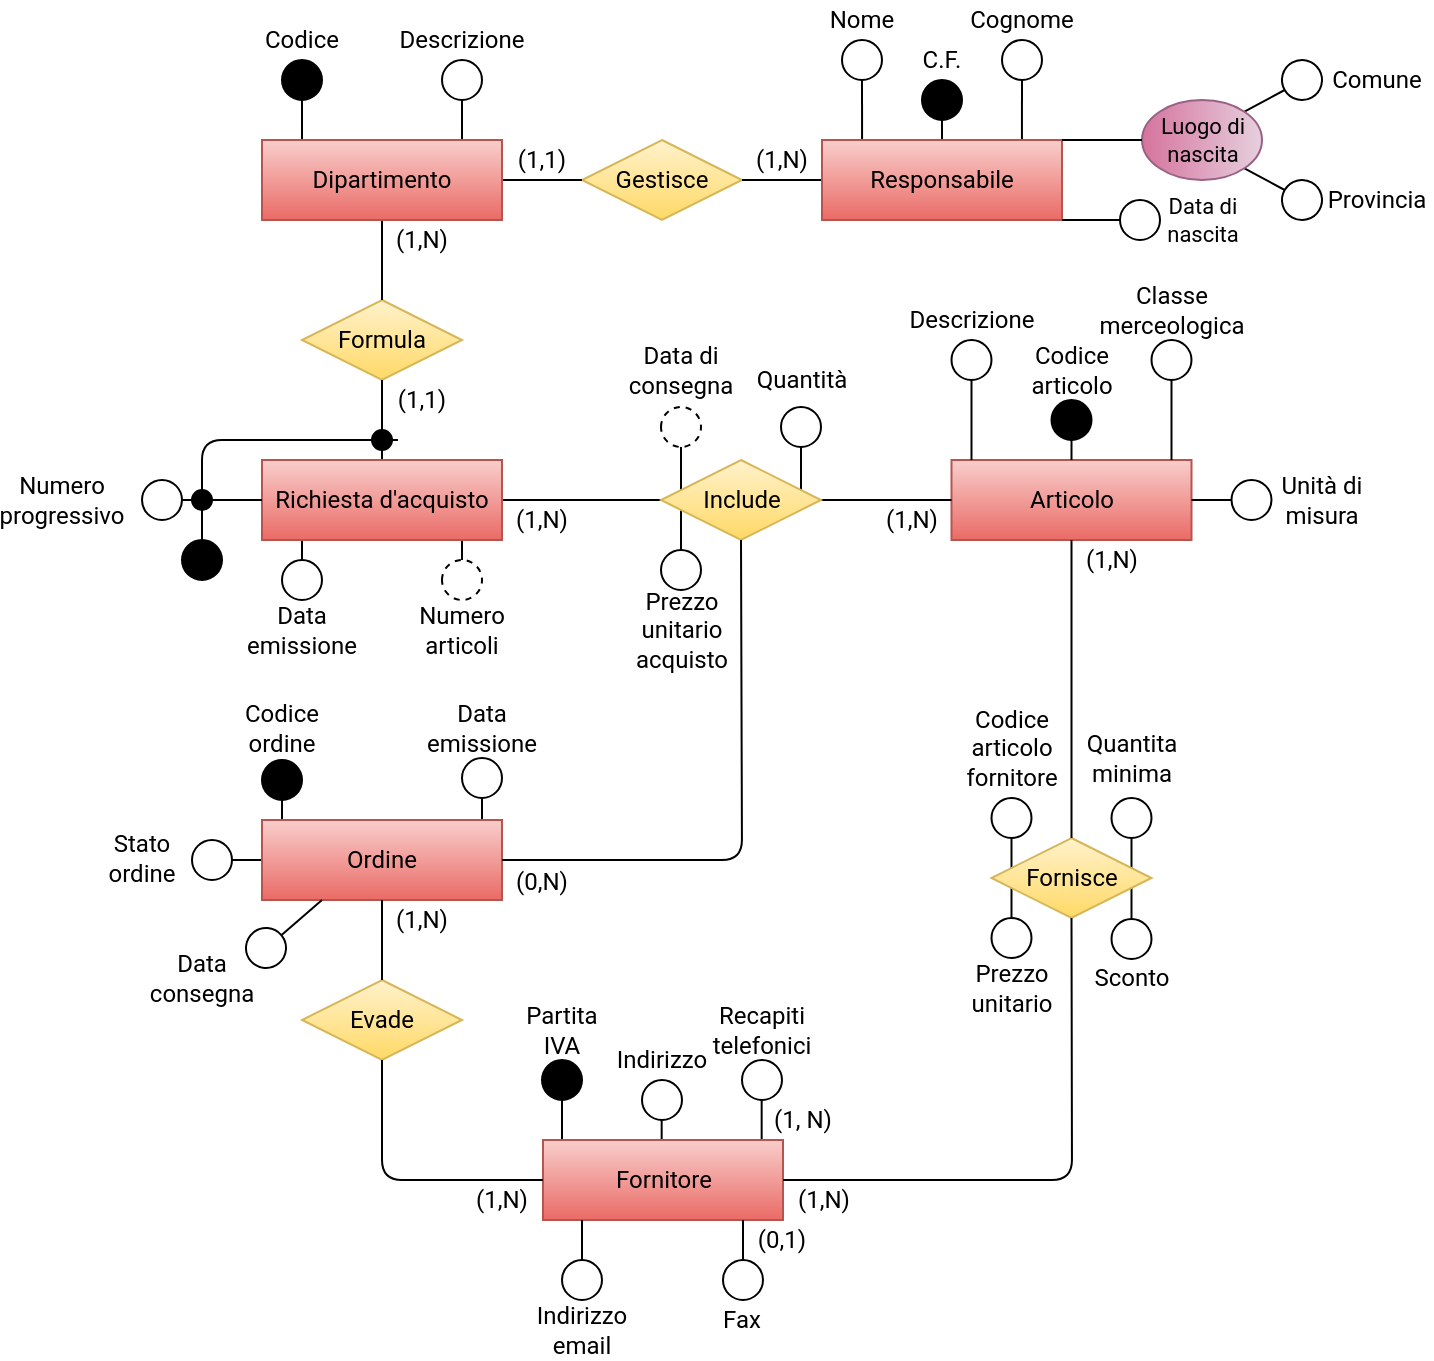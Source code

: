 <mxfile version="14.9.3" type="github">
  <diagram id="gxz8Sv1CTupxVFfJ7cDf" name="First version">
    <mxGraphModel dx="1422" dy="814" grid="1" gridSize="10" guides="1" tooltips="1" connect="1" arrows="1" fold="1" page="1" pageScale="1" pageWidth="1169" pageHeight="827" math="0" shadow="0">
      <root>
        <mxCell id="oSWGqV9o0AvBEBVBbeev-0" />
        <mxCell id="oSWGqV9o0AvBEBVBbeev-1" parent="oSWGqV9o0AvBEBVBbeev-0" />
        <mxCell id="nri4QHcRawTcVYY0NXm0-1" value="" style="endArrow=none;html=1;entryX=1;entryY=0.5;entryDx=0;entryDy=0;fontFamily=Roboto;fontSource=https%3A%2F%2Ffonts.googleapis.com%2Fcss%3Ffamily%3DRoboto;" parent="oSWGqV9o0AvBEBVBbeev-1" target="nri4QHcRawTcVYY0NXm0-2" edge="1">
          <mxGeometry x="-10" y="410" width="50" height="50" as="geometry">
            <mxPoint x="145" y="440" as="sourcePoint" />
            <mxPoint x="140" y="455" as="targetPoint" />
          </mxGeometry>
        </mxCell>
        <mxCell id="v3urgeHAOFS-kcSvMq08-2" value="" style="endArrow=none;html=1;entryX=0.5;entryY=1;entryDx=0;entryDy=0;fontFamily=Roboto;fontSource=https%3A%2F%2Ffonts.googleapis.com%2Fcss%3Ffamily%3DRoboto;" parent="oSWGqV9o0AvBEBVBbeev-1" target="v3urgeHAOFS-kcSvMq08-0" edge="1">
          <mxGeometry x="170" y="280" width="50" height="50" as="geometry">
            <mxPoint x="240" y="270.0" as="sourcePoint" />
            <mxPoint x="-220" y="330" as="targetPoint" />
          </mxGeometry>
        </mxCell>
        <mxCell id="v3urgeHAOFS-kcSvMq08-1" value="&lt;div&gt;Numero&lt;/div&gt;&lt;div&gt;articoli&lt;br&gt;&lt;/div&gt;" style="text;html=1;strokeColor=none;fillColor=none;align=center;verticalAlign=middle;whiteSpace=wrap;rounded=0;fontFamily=Roboto;fontSource=https%3A%2F%2Ffonts.googleapis.com%2Fcss%3Ffamily%3DRoboto;rotation=0;" parent="oSWGqV9o0AvBEBVBbeev-1" vertex="1">
          <mxGeometry x="220" y="315" width="40" height="20" as="geometry" />
        </mxCell>
        <mxCell id="U4eYPNV9lYgERb9DngVO-0" value="" style="ellipse;whiteSpace=wrap;html=1;aspect=fixed;fontFamily=Roboto;fontSource=https%3A%2F%2Ffonts.googleapis.com%2Fcss%3Ffamily%3DRoboto;rotation=-180;" parent="oSWGqV9o0AvBEBVBbeev-1" vertex="1">
          <mxGeometry x="339.5" y="285" width="20" height="20" as="geometry" />
        </mxCell>
        <mxCell id="U4eYPNV9lYgERb9DngVO-1" value="&lt;div&gt;Prezzo&lt;/div&gt;&lt;div&gt;unitario&lt;/div&gt;&lt;div&gt;acquisto&lt;br&gt;&lt;/div&gt;" style="text;html=1;strokeColor=none;fillColor=none;align=center;verticalAlign=middle;whiteSpace=wrap;rounded=0;fontFamily=Roboto;fontSource=https%3A%2F%2Ffonts.googleapis.com%2Fcss%3Ffamily%3DRoboto;rotation=0;" parent="oSWGqV9o0AvBEBVBbeev-1" vertex="1">
          <mxGeometry x="329.5" y="315" width="40" height="20" as="geometry" />
        </mxCell>
        <mxCell id="U4eYPNV9lYgERb9DngVO-2" value="" style="endArrow=none;html=1;entryX=0.5;entryY=1;entryDx=0;entryDy=0;fontFamily=Roboto;fontSource=https%3A%2F%2Ffonts.googleapis.com%2Fcss%3Ffamily%3DRoboto;" parent="oSWGqV9o0AvBEBVBbeev-1" target="U4eYPNV9lYgERb9DngVO-0" edge="1">
          <mxGeometry x="279.5" y="275" width="50" height="50" as="geometry">
            <mxPoint x="349.5" y="265.0" as="sourcePoint" />
            <mxPoint x="-110.5" y="325" as="targetPoint" />
          </mxGeometry>
        </mxCell>
        <mxCell id="SQ0sSNVoyY-ed8Ng0SWT-173" value="" style="ellipse;whiteSpace=wrap;html=1;aspect=fixed;fontFamily=Roboto;fontSource=https%3A%2F%2Ffonts.googleapis.com%2Fcss%3Ffamily%3DRoboto;" parent="oSWGqV9o0AvBEBVBbeev-1" vertex="1">
          <mxGeometry x="504.75" y="409" width="20" height="20" as="geometry" />
        </mxCell>
        <mxCell id="SQ0sSNVoyY-ed8Ng0SWT-174" value="" style="endArrow=none;html=1;entryX=0.5;entryY=1;entryDx=0;entryDy=0;fontFamily=Roboto;fontSource=https%3A%2F%2Ffonts.googleapis.com%2Fcss%3Ffamily%3DRoboto;" parent="oSWGqV9o0AvBEBVBbeev-1" target="SQ0sSNVoyY-ed8Ng0SWT-173" edge="1">
          <mxGeometry x="494.75" y="389" width="50" height="50" as="geometry">
            <mxPoint x="514.75" y="449" as="sourcePoint" />
            <mxPoint x="934.75" y="389" as="targetPoint" />
          </mxGeometry>
        </mxCell>
        <mxCell id="SQ0sSNVoyY-ed8Ng0SWT-175" value="&lt;div&gt;Codice&lt;/div&gt;&lt;div&gt;articolo&lt;/div&gt;&lt;div&gt;fornitore&lt;br&gt;&lt;/div&gt;" style="text;html=1;strokeColor=none;fillColor=none;align=center;verticalAlign=middle;whiteSpace=wrap;rounded=0;fontFamily=Roboto;fontSource=https%3A%2F%2Ffonts.googleapis.com%2Fcss%3Ffamily%3DRoboto;" parent="oSWGqV9o0AvBEBVBbeev-1" vertex="1">
          <mxGeometry x="494.75" y="359" width="40" height="50" as="geometry" />
        </mxCell>
        <mxCell id="SQ0sSNVoyY-ed8Ng0SWT-181" value="" style="ellipse;whiteSpace=wrap;html=1;aspect=fixed;fontFamily=Roboto;fontSource=https%3A%2F%2Ffonts.googleapis.com%2Fcss%3Ffamily%3DRoboto;" parent="oSWGqV9o0AvBEBVBbeev-1" vertex="1">
          <mxGeometry x="564.75" y="409" width="20" height="20" as="geometry" />
        </mxCell>
        <mxCell id="SQ0sSNVoyY-ed8Ng0SWT-182" value="" style="endArrow=none;html=1;entryX=0.5;entryY=1;entryDx=0;entryDy=0;fontFamily=Roboto;fontSource=https%3A%2F%2Ffonts.googleapis.com%2Fcss%3Ffamily%3DRoboto;" parent="oSWGqV9o0AvBEBVBbeev-1" target="SQ0sSNVoyY-ed8Ng0SWT-181" edge="1">
          <mxGeometry x="554.75" y="383" width="50" height="50" as="geometry">
            <mxPoint x="574.75" y="453" as="sourcePoint" />
            <mxPoint x="994.75" y="383" as="targetPoint" />
          </mxGeometry>
        </mxCell>
        <mxCell id="ZC6GJjPHj74emAYdj6tf-2" value="" style="endArrow=none;html=1;fontFamily=Roboto;fontSource=https%3A%2F%2Ffonts.googleapis.com%2Fcss%3Ffamily%3DRoboto;" parent="oSWGqV9o0AvBEBVBbeev-1" edge="1">
          <mxGeometry x="300" y="520" width="50" height="50" as="geometry">
            <mxPoint x="389.83" y="590" as="sourcePoint" />
            <mxPoint x="389.83" y="560" as="targetPoint" />
          </mxGeometry>
        </mxCell>
        <mxCell id="ZC6GJjPHj74emAYdj6tf-3" value="" style="ellipse;whiteSpace=wrap;html=1;aspect=fixed;fontFamily=Roboto;fontSource=https%3A%2F%2Ffonts.googleapis.com%2Fcss%3Ffamily%3DRoboto;" parent="oSWGqV9o0AvBEBVBbeev-1" vertex="1">
          <mxGeometry x="380" y="540" width="20" height="20" as="geometry" />
        </mxCell>
        <mxCell id="ZC6GJjPHj74emAYdj6tf-4" value="&lt;div&gt;Recapiti&lt;/div&gt;&lt;div&gt;telefonici&lt;br&gt;&lt;/div&gt;" style="text;html=1;strokeColor=none;fillColor=none;align=center;verticalAlign=middle;whiteSpace=wrap;rounded=0;fontFamily=Roboto;fontSource=https%3A%2F%2Ffonts.googleapis.com%2Fcss%3Ffamily%3DRoboto;" parent="oSWGqV9o0AvBEBVBbeev-1" vertex="1">
          <mxGeometry x="370" y="510" width="40" height="30" as="geometry" />
        </mxCell>
        <mxCell id="SQ0sSNVoyY-ed8Ng0SWT-92" value="" style="endArrow=none;html=1;fontFamily=Roboto;fontSource=https%3A%2F%2Ffonts.googleapis.com%2Fcss%3Ffamily%3DRoboto;" parent="oSWGqV9o0AvBEBVBbeev-1" edge="1">
          <mxGeometry x="250" y="530" width="50" height="50" as="geometry">
            <mxPoint x="339.83" y="600" as="sourcePoint" />
            <mxPoint x="339.83" y="570" as="targetPoint" />
          </mxGeometry>
        </mxCell>
        <mxCell id="SQ0sSNVoyY-ed8Ng0SWT-93" value="" style="ellipse;whiteSpace=wrap;html=1;aspect=fixed;fontFamily=Roboto;fontSource=https%3A%2F%2Ffonts.googleapis.com%2Fcss%3Ffamily%3DRoboto;" parent="oSWGqV9o0AvBEBVBbeev-1" vertex="1">
          <mxGeometry x="330" y="550" width="20" height="20" as="geometry" />
        </mxCell>
        <mxCell id="SQ0sSNVoyY-ed8Ng0SWT-94" value="Indirizzo" style="text;html=1;strokeColor=none;fillColor=none;align=center;verticalAlign=middle;whiteSpace=wrap;rounded=0;fontFamily=Roboto;fontSource=https%3A%2F%2Ffonts.googleapis.com%2Fcss%3Ffamily%3DRoboto;" parent="oSWGqV9o0AvBEBVBbeev-1" vertex="1">
          <mxGeometry x="320" y="530" width="40" height="20" as="geometry" />
        </mxCell>
        <mxCell id="SQ0sSNVoyY-ed8Ng0SWT-104" value="" style="group;fontFamily=Roboto;fontSource=https%3A%2F%2Ffonts.googleapis.com%2Fcss%3Ffamily%3DRoboto;" parent="oSWGqV9o0AvBEBVBbeev-1" connectable="0" vertex="1">
          <mxGeometry x="270" y="520" width="40" height="70" as="geometry" />
        </mxCell>
        <mxCell id="SQ0sSNVoyY-ed8Ng0SWT-105" value="Partita IVA" style="text;html=1;strokeColor=none;fillColor=none;align=center;verticalAlign=middle;whiteSpace=wrap;rounded=0;fontFamily=Roboto;fontSource=https%3A%2F%2Ffonts.googleapis.com%2Fcss%3Ffamily%3DRoboto;" parent="SQ0sSNVoyY-ed8Ng0SWT-104" vertex="1">
          <mxGeometry y="-10" width="40" height="30" as="geometry" />
        </mxCell>
        <mxCell id="SQ0sSNVoyY-ed8Ng0SWT-106" value="" style="ellipse;whiteSpace=wrap;html=1;aspect=fixed;fontFamily=Roboto;fontSource=https%3A%2F%2Ffonts.googleapis.com%2Fcss%3Ffamily%3DRoboto;fillColor=#000000;" parent="SQ0sSNVoyY-ed8Ng0SWT-104" vertex="1">
          <mxGeometry x="10" y="20" width="20" height="20" as="geometry" />
        </mxCell>
        <mxCell id="SQ0sSNVoyY-ed8Ng0SWT-189" value="" style="endArrow=none;html=1;entryX=0.5;entryY=1;entryDx=0;entryDy=0;fontFamily=Roboto;fontSource=https%3A%2F%2Ffonts.googleapis.com%2Fcss%3Ffamily%3DRoboto;" parent="oSWGqV9o0AvBEBVBbeev-1" target="SQ0sSNVoyY-ed8Ng0SWT-187" edge="1">
          <mxGeometry x="504.75" y="459.5" width="50" height="50" as="geometry">
            <mxPoint x="574.75" y="449.5" as="sourcePoint" />
            <mxPoint x="114.75" y="509.5" as="targetPoint" />
          </mxGeometry>
        </mxCell>
        <mxCell id="SQ0sSNVoyY-ed8Ng0SWT-184" value="" style="ellipse;whiteSpace=wrap;html=1;aspect=fixed;fontFamily=Roboto;fontSource=https%3A%2F%2Ffonts.googleapis.com%2Fcss%3Ffamily%3DRoboto;rotation=-180;" parent="oSWGqV9o0AvBEBVBbeev-1" vertex="1">
          <mxGeometry x="504.75" y="469" width="20" height="20" as="geometry" />
        </mxCell>
        <mxCell id="SQ0sSNVoyY-ed8Ng0SWT-107" value="" style="endArrow=none;html=1;exitX=0.475;exitY=0;exitDx=0;exitDy=0;entryX=0.5;entryY=1;entryDx=0;entryDy=0;exitPerimeter=0;fontFamily=Roboto;fontSource=https%3A%2F%2Ffonts.googleapis.com%2Fcss%3Ffamily%3DRoboto;" parent="oSWGqV9o0AvBEBVBbeev-1" target="SQ0sSNVoyY-ed8Ng0SWT-106" edge="1">
          <mxGeometry x="260" y="520" width="50" height="50" as="geometry">
            <mxPoint x="290.0" y="590" as="sourcePoint" />
            <mxPoint x="313" y="530" as="targetPoint" />
          </mxGeometry>
        </mxCell>
        <mxCell id="SQ0sSNVoyY-ed8Ng0SWT-185" value="&lt;div&gt;Prezzo&lt;/div&gt;&lt;div&gt;unitario&lt;br&gt;&lt;/div&gt;" style="text;html=1;strokeColor=none;fillColor=none;align=center;verticalAlign=middle;whiteSpace=wrap;rounded=0;fontFamily=Roboto;fontSource=https%3A%2F%2Ffonts.googleapis.com%2Fcss%3Ffamily%3DRoboto;rotation=0;" parent="oSWGqV9o0AvBEBVBbeev-1" vertex="1">
          <mxGeometry x="494.75" y="494" width="40" height="20" as="geometry" />
        </mxCell>
        <mxCell id="SQ0sSNVoyY-ed8Ng0SWT-186" value="" style="endArrow=none;html=1;entryX=0.5;entryY=1;entryDx=0;entryDy=0;fontFamily=Roboto;fontSource=https%3A%2F%2Ffonts.googleapis.com%2Fcss%3Ffamily%3DRoboto;" parent="oSWGqV9o0AvBEBVBbeev-1" target="SQ0sSNVoyY-ed8Ng0SWT-184" edge="1">
          <mxGeometry x="444.75" y="459" width="50" height="50" as="geometry">
            <mxPoint x="514.75" y="449.0" as="sourcePoint" />
            <mxPoint x="54.75" y="509" as="targetPoint" />
          </mxGeometry>
        </mxCell>
        <mxCell id="SQ0sSNVoyY-ed8Ng0SWT-4" value="&lt;div&gt;Data emissione&lt;/div&gt;" style="text;html=1;strokeColor=none;fillColor=none;align=center;verticalAlign=middle;whiteSpace=wrap;rounded=0;fontFamily=Roboto;fontSource=https%3A%2F%2Ffonts.googleapis.com%2Fcss%3Ffamily%3DRoboto;" parent="oSWGqV9o0AvBEBVBbeev-1" vertex="1">
          <mxGeometry x="230" y="364" width="40" height="20" as="geometry" />
        </mxCell>
        <mxCell id="SQ0sSNVoyY-ed8Ng0SWT-9" value="" style="endArrow=none;html=1;fontFamily=Roboto;fontSource=https%3A%2F%2Ffonts.googleapis.com%2Fcss%3Ffamily%3DRoboto;exitX=0.25;exitY=0;exitDx=0;exitDy=0;" parent="oSWGqV9o0AvBEBVBbeev-1" target="SQ0sSNVoyY-ed8Ng0SWT-7" edge="1">
          <mxGeometry x="85" y="370" width="50" height="50" as="geometry">
            <mxPoint x="150" y="430.0" as="sourcePoint" />
            <mxPoint x="125" y="420" as="targetPoint" />
          </mxGeometry>
        </mxCell>
        <mxCell id="SQ0sSNVoyY-ed8Ng0SWT-10" value="" style="endArrow=none;html=1;exitX=0.75;exitY=0;exitDx=0;exitDy=0;entryX=1;entryY=0.5;entryDx=0;entryDy=0;fontFamily=Roboto;fontSource=https%3A%2F%2Ffonts.googleapis.com%2Fcss%3Ffamily%3DRoboto;" parent="oSWGqV9o0AvBEBVBbeev-1" target="SQ0sSNVoyY-ed8Ng0SWT-5" edge="1">
          <mxGeometry x="125" y="369" width="50" height="50" as="geometry">
            <mxPoint x="250" y="429.0" as="sourcePoint" />
            <mxPoint x="275" y="414" as="targetPoint" />
          </mxGeometry>
        </mxCell>
        <mxCell id="SQ0sSNVoyY-ed8Ng0SWT-5" value="&lt;span style=&quot;color: rgba(0, 0, 0, 0); font-size: 0px;&quot;&gt;%3CmxGraphModel%3E%3Croot%3E%3CmxCell%20id%3D%220%22%2F%3E%3CmxCell%20id%3D%221%22%20parent%3D%220%22%2F%3E%3CmxCell%20id%3D%222%22%20value%3D%22%22%20style%3D%22group%3BfontFamily%3DRoboto%3BfontSource%3Dhttps%253A%252F%252Ffonts.googleapis.com%252Fcss%253Ffamily%253DRoboto%3B%22%20connectable%3D%220%22%20vertex%3D%221%22%20parent%3D%221%22%3E%3CmxGeometry%20x%3D%2250%22%20y%3D%22450%22%20width%3D%22130%22%20height%3D%22140%22%20as%3D%22geometry%22%2F%3E%3C%2FmxCell%3E%3CmxCell%20id%3D%223%22%20value%3D%22Ordine%22%20style%3D%22rounded%3D0%3BwhiteSpace%3Dwrap%3Bhtml%3D1%3BfontFamily%3DRoboto%3BfontSource%3Dhttps%253A%252F%252Ffonts.googleapis.com%252Fcss%253Ffamily%253DRoboto%3BfillColor%3D%23f8cecc%3BstrokeColor%3D%23b85450%3BgradientColor%3D%23ea6b66%3B%22%20vertex%3D%221%22%20parent%3D%222%22%3E%3CmxGeometry%20x%3D%2240%22%20y%3D%2280%22%20width%3D%22120%22%20height%3D%2260%22%20as%3D%22geometry%22%2F%3E%3C%2FmxCell%3E%3CmxCell%20id%3D%224%22%20value%3D%22%22%20style%3D%22group%3BfontFamily%3DRoboto%3BfontSource%3Dhttps%253A%252F%252Ffonts.googleapis.com%252Fcss%253Ffamily%253DRoboto%3B%22%20connectable%3D%220%22%20vertex%3D%221%22%20parent%3D%222%22%3E%3CmxGeometry%20x%3D%2290%22%20width%3D%2240%22%20height%3D%2280%22%20as%3D%22geometry%22%2F%3E%3C%2FmxCell%3E%3CmxCell%20id%3D%225%22%20value%3D%22%22%20style%3D%22ellipse%3BwhiteSpace%3Dwrap%3Bhtml%3D1%3Baspect%3Dfixed%3BfontFamily%3DRoboto%3BfontSource%3Dhttps%253A%252F%252Ffonts.googleapis.com%252Fcss%253Ffamily%253DRoboto%3B%22%20vertex%3D%221%22%20parent%3D%224%22%3E%3CmxGeometry%20x%3D%2230%22%20y%3D%2230%22%20width%3D%2220%22%20height%3D%2220%22%20as%3D%22geometry%22%2F%3E%3C%2FmxCell%3E%3CmxCell%20id%3D%226%22%20value%3D%22%26lt%3Bdiv%26gt%3BData%20emissione%26lt%3B%2Fdiv%26gt%3B%22%20style%3D%22text%3Bhtml%3D1%3BstrokeColor%3Dnone%3BfillColor%3Dnone%3Balign%3Dcenter%3BverticalAlign%3Dmiddle%3BwhiteSpace%3Dwrap%3Brounded%3D0%3BfontFamily%3DRoboto%3BfontSource%3Dhttps%253A%252F%252Ffonts.googleapis.com%252Fcss%253Ffamily%253DRoboto%3B%22%20vertex%3D%221%22%20parent%3D%224%22%3E%3CmxGeometry%20width%3D%2240%22%20height%3D%2220%22%20as%3D%22geometry%22%2F%3E%3C%2FmxCell%3E%3CmxCell%20id%3D%227%22%20value%3D%22%22%20style%3D%22group%3BfontFamily%3DRoboto%3BfontSource%3Dhttps%253A%252F%252Ffonts.googleapis.com%252Fcss%253Ffamily%253DRoboto%3B%22%20connectable%3D%220%22%20vertex%3D%221%22%20parent%3D%222%22%3E%3CmxGeometry%20x%3D%2210%22%20y%3D%2210%22%20width%3D%2260%22%20height%3D%2270%22%20as%3D%22geometry%22%2F%3E%3C%2FmxCell%3E%3CmxCell%20id%3D%228%22%20value%3D%22%22%20style%3D%22ellipse%3BfontFamily%3DRoboto%3BfontSource%3Dhttps%253A%252F%252Ffonts.googleapis.com%252Fcss%253Ffamily%253DRoboto%3BfillColor%3D%23000000%3B%22%20vertex%3D%221%22%20parent%3D%227%22%3E%3CmxGeometry%20x%3D%2210%22%20y%3D%2220%22%20width%3D%2220%22%20height%3D%2220%22%20as%3D%22geometry%22%2F%3E%3C%2FmxCell%3E%3CmxCell%20id%3D%229%22%20value%3D%22Codice%20ordine%22%20style%3D%22text%3Bhtml%3D1%3BstrokeColor%3Dnone%3BfillColor%3Dnone%3Balign%3Dcenter%3BverticalAlign%3Dmiddle%3BwhiteSpace%3Dwrap%3Brounded%3D0%3BfontFamily%3DRoboto%3BfontSource%3Dhttps%253A%252F%252Ffonts.googleapis.com%252Fcss%253Ffamily%253DRoboto%3B%22%20vertex%3D%221%22%20parent%3D%227%22%3E%3CmxGeometry%20x%3D%22-20%22%20y%3D%22-10%22%20width%3D%2280%22%20height%3D%2220%22%20as%3D%22geometry%22%2F%3E%3C%2FmxCell%3E%3CmxCell%20id%3D%2210%22%20value%3D%22%22%20style%3D%22endArrow%3Dnone%3Bhtml%3D1%3BfontFamily%3DRoboto%3BfontSource%3Dhttps%253A%252F%252Ffonts.googleapis.com%252Fcss%253Ffamily%253DRoboto%3BexitX%3D0.25%3BexitY%3D0%3BexitDx%3D0%3BexitDy%3D0%3B%22%20edge%3D%221%22%20parent%3D%222%22%20source%3D%223%22%20target%3D%228%22%3E%3CmxGeometry%20width%3D%2250%22%20height%3D%2250%22%20relative%3D%221%22%20as%3D%22geometry%22%3E%3CmxPoint%20x%3D%2240%22%20y%3D%2280%22%20as%3D%22sourcePoint%22%2F%3E%3CmxPoint%20x%3D%2240%22%20y%3D%2250%22%20as%3D%22targetPoint%22%2F%3E%3C%2FmxGeometry%3E%3C%2FmxCell%3E%3CmxCell%20id%3D%2211%22%20value%3D%22%22%20style%3D%22endArrow%3Dnone%3Bhtml%3D1%3BfontFamily%3DRoboto%3BfontSource%3Dhttps%253A%252F%252Ffonts.googleapis.com%252Fcss%253Ffamily%253DRoboto%3BexitX%3D0.75%3BexitY%3D0%3BexitDx%3D0%3BexitDy%3D0%3BentryX%3D0.5%3BentryY%3D1%3BentryDx%3D0%3BentryDy%3D0%3B%22%20edge%3D%221%22%20parent%3D%222%22%20source%3D%223%22%20target%3D%225%22%3E%3CmxGeometry%20x%3D%22100%22%20y%3D%2210%22%20width%3D%2250%22%20height%3D%2250%22%20as%3D%22geometry%22%3E%3CmxPoint%20x%3D%22120%22%20y%3D%2280%22%20as%3D%22sourcePoint%22%2F%3E%3CmxPoint%20x%3D%22123%22%20y%3D%2246%22%20as%3D%22targetPoint%22%2F%3E%3CArray%20as%3D%22points%22%2F%3E%3C%2FmxGeometry%3E%3C%2FmxCell%3E%3C%2Froot%3E%3C%2FmxGraphModel%3E&lt;/span&gt;" style="ellipse;whiteSpace=wrap;html=1;aspect=fixed;fontFamily=Roboto;fontSource=https%3A%2F%2Ffonts.googleapis.com%2Fcss%3Ffamily%3DRoboto;rotation=90;" parent="oSWGqV9o0AvBEBVBbeev-1" vertex="1">
          <mxGeometry x="240" y="389" width="20" height="20" as="geometry" />
        </mxCell>
        <mxCell id="SQ0sSNVoyY-ed8Ng0SWT-7" value="" style="ellipse;fontFamily=Roboto;fontSource=https%3A%2F%2Ffonts.googleapis.com%2Fcss%3Ffamily%3DRoboto;fillColor=#000000;" parent="oSWGqV9o0AvBEBVBbeev-1" vertex="1">
          <mxGeometry x="140" y="390" width="20" height="20" as="geometry" />
        </mxCell>
        <mxCell id="SQ0sSNVoyY-ed8Ng0SWT-43" value="" style="ellipse;whiteSpace=wrap;html=1;aspect=fixed;fontFamily=Roboto;fontSource=https%3A%2F%2Ffonts.googleapis.com%2Fcss%3Ffamily%3DRoboto;rotation=-180;" parent="oSWGqV9o0AvBEBVBbeev-1" vertex="1">
          <mxGeometry x="150" y="290" width="20" height="20" as="geometry" />
        </mxCell>
        <mxCell id="SQ0sSNVoyY-ed8Ng0SWT-45" value="&lt;div&gt;Data emissione&lt;/div&gt;" style="text;html=1;strokeColor=none;fillColor=none;align=center;verticalAlign=middle;whiteSpace=wrap;rounded=0;fontFamily=Roboto;fontSource=https%3A%2F%2Ffonts.googleapis.com%2Fcss%3Ffamily%3DRoboto;rotation=0;" parent="oSWGqV9o0AvBEBVBbeev-1" vertex="1">
          <mxGeometry x="140" y="315" width="40" height="20" as="geometry" />
        </mxCell>
        <mxCell id="SQ0sSNVoyY-ed8Ng0SWT-44" value="" style="endArrow=none;html=1;entryX=0.5;entryY=1;entryDx=0;entryDy=0;fontFamily=Roboto;fontSource=https%3A%2F%2Ffonts.googleapis.com%2Fcss%3Ffamily%3DRoboto;" parent="oSWGqV9o0AvBEBVBbeev-1" target="SQ0sSNVoyY-ed8Ng0SWT-43" edge="1">
          <mxGeometry x="90" y="280" width="50" height="50" as="geometry">
            <mxPoint x="160" y="270.0" as="sourcePoint" />
            <mxPoint x="-300" y="330" as="targetPoint" />
          </mxGeometry>
        </mxCell>
        <mxCell id="SQ0sSNVoyY-ed8Ng0SWT-151" value="" style="ellipse;whiteSpace=wrap;html=1;aspect=fixed;fontFamily=Roboto;fontSource=https%3A%2F%2Ffonts.googleapis.com%2Fcss%3Ffamily%3DRoboto;rotation=-180;" parent="oSWGqV9o0AvBEBVBbeev-1" vertex="1">
          <mxGeometry x="399.5" y="213.5" width="20" height="20" as="geometry" />
        </mxCell>
        <mxCell id="SQ0sSNVoyY-ed8Ng0SWT-152" value="" style="endArrow=none;html=1;fontFamily=Roboto;fontSource=https%3A%2F%2Ffonts.googleapis.com%2Fcss%3Ffamily%3DRoboto;entryX=0.5;entryY=0;entryDx=0;entryDy=0;endSize=6;startSize=6;arcSize=20;" parent="oSWGqV9o0AvBEBVBbeev-1" target="SQ0sSNVoyY-ed8Ng0SWT-151" edge="1">
          <mxGeometry width="50" height="50" relative="1" as="geometry">
            <mxPoint x="409.5" y="264" as="sourcePoint" />
            <mxPoint x="499.5" y="250" as="targetPoint" />
          </mxGeometry>
        </mxCell>
        <mxCell id="SQ0sSNVoyY-ed8Ng0SWT-148" value="" style="endArrow=none;html=1;fontFamily=Roboto;fontSource=https%3A%2F%2Ffonts.googleapis.com%2Fcss%3Ffamily%3DRoboto;entryX=0.5;entryY=0;entryDx=0;entryDy=0;endSize=6;startSize=6;arcSize=20;" parent="oSWGqV9o0AvBEBVBbeev-1" edge="1">
          <mxGeometry width="50" height="50" relative="1" as="geometry">
            <mxPoint x="349.5" y="264" as="sourcePoint" />
            <mxPoint x="349.5" y="230" as="targetPoint" />
          </mxGeometry>
        </mxCell>
        <mxCell id="SQ0sSNVoyY-ed8Ng0SWT-31" value="" style="ellipse;whiteSpace=wrap;html=1;aspect=fixed;fontFamily=Roboto;fontSource=https%3A%2F%2Ffonts.googleapis.com%2Fcss%3Ffamily%3DRoboto;" parent="oSWGqV9o0AvBEBVBbeev-1" vertex="1">
          <mxGeometry x="510" y="30" width="20" height="20" as="geometry" />
        </mxCell>
        <mxCell id="SQ0sSNVoyY-ed8Ng0SWT-32" value="" style="endArrow=none;html=1;entryX=0.5;entryY=1;entryDx=0;entryDy=0;fontFamily=Roboto;fontSource=https%3A%2F%2Ffonts.googleapis.com%2Fcss%3Ffamily%3DRoboto;exitX=0.833;exitY=0;exitDx=0;exitDy=0;exitPerimeter=0;" parent="oSWGqV9o0AvBEBVBbeev-1" source="SQ0sSNVoyY-ed8Ng0SWT-19" target="SQ0sSNVoyY-ed8Ng0SWT-31" edge="1">
          <mxGeometry x="580" y="30" width="50" height="50" as="geometry">
            <mxPoint x="588" y="100" as="sourcePoint" />
            <mxPoint x="1020" y="30" as="targetPoint" />
          </mxGeometry>
        </mxCell>
        <mxCell id="SQ0sSNVoyY-ed8Ng0SWT-33" value="&lt;font style=&quot;font-size: 12px;&quot;&gt;Cognome&lt;/font&gt;" style="text;html=1;strokeColor=none;fillColor=none;align=center;verticalAlign=middle;whiteSpace=wrap;rounded=0;fontFamily=Roboto;fontSource=https%3A%2F%2Ffonts.googleapis.com%2Fcss%3Ffamily%3DRoboto;fontSize=12;" parent="oSWGqV9o0AvBEBVBbeev-1" vertex="1">
          <mxGeometry x="500" y="10" width="40" height="20" as="geometry" />
        </mxCell>
        <mxCell id="SQ0sSNVoyY-ed8Ng0SWT-34" value="" style="endArrow=none;html=1;exitX=0.5;exitY=0;exitDx=0;exitDy=0;entryX=0.5;entryY=1;entryDx=0;entryDy=0;fontFamily=Roboto;fontSource=https%3A%2F%2Ffonts.googleapis.com%2Fcss%3Ffamily%3DRoboto;" parent="oSWGqV9o0AvBEBVBbeev-1" source="SQ0sSNVoyY-ed8Ng0SWT-19" target="SQ0sSNVoyY-ed8Ng0SWT-35" edge="1">
          <mxGeometry x="528" y="20" width="50" height="50" as="geometry">
            <mxPoint x="548" y="90" as="sourcePoint" />
            <mxPoint x="548" y="60" as="targetPoint" />
          </mxGeometry>
        </mxCell>
        <mxCell id="SQ0sSNVoyY-ed8Ng0SWT-35" value="" style="ellipse;fontFamily=Roboto;fontSource=https%3A%2F%2Ffonts.googleapis.com%2Fcss%3Ffamily%3DRoboto;fillColor=#000000;" parent="oSWGqV9o0AvBEBVBbeev-1" vertex="1">
          <mxGeometry x="470" y="50" width="20" height="20" as="geometry" />
        </mxCell>
        <mxCell id="SQ0sSNVoyY-ed8Ng0SWT-36" value="C.F." style="text;html=1;strokeColor=none;fillColor=none;align=center;verticalAlign=middle;whiteSpace=wrap;rounded=0;fontFamily=Roboto;fontSource=https%3A%2F%2Ffonts.googleapis.com%2Fcss%3Ffamily%3DRoboto;" parent="oSWGqV9o0AvBEBVBbeev-1" vertex="1">
          <mxGeometry x="460" y="30" width="40" height="20" as="geometry" />
        </mxCell>
        <mxCell id="SQ0sSNVoyY-ed8Ng0SWT-37" value="" style="ellipse;whiteSpace=wrap;html=1;aspect=fixed;fontFamily=Roboto;fontSource=https%3A%2F%2Ffonts.googleapis.com%2Fcss%3Ffamily%3DRoboto;" parent="oSWGqV9o0AvBEBVBbeev-1" vertex="1">
          <mxGeometry x="430" y="30" width="20" height="20" as="geometry" />
        </mxCell>
        <mxCell id="SQ0sSNVoyY-ed8Ng0SWT-38" value="" style="endArrow=none;html=1;entryX=0.5;entryY=1;entryDx=0;entryDy=0;fontFamily=Roboto;fontSource=https%3A%2F%2Ffonts.googleapis.com%2Fcss%3Ffamily%3DRoboto;exitX=0.167;exitY=0;exitDx=0;exitDy=0;exitPerimeter=0;" parent="oSWGqV9o0AvBEBVBbeev-1" source="SQ0sSNVoyY-ed8Ng0SWT-19" target="SQ0sSNVoyY-ed8Ng0SWT-37" edge="1">
          <mxGeometry x="418" y="25" width="50" height="50" as="geometry">
            <mxPoint x="508" y="90" as="sourcePoint" />
            <mxPoint x="858" y="25" as="targetPoint" />
          </mxGeometry>
        </mxCell>
        <mxCell id="SQ0sSNVoyY-ed8Ng0SWT-39" value="Nome" style="text;html=1;strokeColor=none;fillColor=none;align=center;verticalAlign=middle;whiteSpace=wrap;rounded=0;fontFamily=Roboto;fontSource=https%3A%2F%2Ffonts.googleapis.com%2Fcss%3Ffamily%3DRoboto;fontSize=12;" parent="oSWGqV9o0AvBEBVBbeev-1" vertex="1">
          <mxGeometry x="420" y="10" width="40" height="20" as="geometry" />
        </mxCell>
        <mxCell id="SQ0sSNVoyY-ed8Ng0SWT-109" value="" style="group;fontFamily=Roboto;fontSource=https%3A%2F%2Ffonts.googleapis.com%2Fcss%3Ffamily%3DRoboto;" parent="oSWGqV9o0AvBEBVBbeev-1" connectable="0" vertex="1">
          <mxGeometry x="140" y="20" width="40" height="70" as="geometry" />
        </mxCell>
        <mxCell id="SQ0sSNVoyY-ed8Ng0SWT-110" value="" style="endArrow=none;html=1;fontFamily=Roboto;fontSource=https%3A%2F%2Ffonts.googleapis.com%2Fcss%3Ffamily%3DRoboto;" parent="SQ0sSNVoyY-ed8Ng0SWT-109" edge="1">
          <mxGeometry width="50" height="50" relative="1" as="geometry">
            <mxPoint x="20" y="70" as="sourcePoint" />
            <mxPoint x="20" y="40" as="targetPoint" />
          </mxGeometry>
        </mxCell>
        <mxCell id="SQ0sSNVoyY-ed8Ng0SWT-111" value="" style="ellipse;fontFamily=Roboto;fontSource=https%3A%2F%2Ffonts.googleapis.com%2Fcss%3Ffamily%3DRoboto;fillColor=#000000;" parent="SQ0sSNVoyY-ed8Ng0SWT-109" vertex="1">
          <mxGeometry x="10" y="20" width="20" height="20" as="geometry" />
        </mxCell>
        <mxCell id="SQ0sSNVoyY-ed8Ng0SWT-112" value="Codice" style="text;html=1;strokeColor=none;fillColor=none;align=center;verticalAlign=middle;whiteSpace=wrap;rounded=0;fontFamily=Roboto;fontSource=https%3A%2F%2Ffonts.googleapis.com%2Fcss%3Ffamily%3DRoboto;" parent="SQ0sSNVoyY-ed8Ng0SWT-109" vertex="1">
          <mxGeometry width="40" height="20" as="geometry" />
        </mxCell>
        <mxCell id="SQ0sSNVoyY-ed8Ng0SWT-113" value="" style="group;fontFamily=Roboto;fontSource=https%3A%2F%2Ffonts.googleapis.com%2Fcss%3Ffamily%3DRoboto;" parent="oSWGqV9o0AvBEBVBbeev-1" connectable="0" vertex="1">
          <mxGeometry x="220" y="20" width="40" height="70" as="geometry" />
        </mxCell>
        <mxCell id="SQ0sSNVoyY-ed8Ng0SWT-114" value="" style="ellipse;whiteSpace=wrap;html=1;aspect=fixed;fontFamily=Roboto;fontSource=https%3A%2F%2Ffonts.googleapis.com%2Fcss%3Ffamily%3DRoboto;" parent="SQ0sSNVoyY-ed8Ng0SWT-113" vertex="1">
          <mxGeometry x="10" y="20" width="20" height="20" as="geometry" />
        </mxCell>
        <mxCell id="SQ0sSNVoyY-ed8Ng0SWT-115" value="" style="endArrow=none;html=1;entryX=0.5;entryY=1;entryDx=0;entryDy=0;fontFamily=Roboto;fontSource=https%3A%2F%2Ffonts.googleapis.com%2Fcss%3Ffamily%3DRoboto;" parent="SQ0sSNVoyY-ed8Ng0SWT-113" target="SQ0sSNVoyY-ed8Ng0SWT-114" edge="1">
          <mxGeometry width="50" height="50" relative="1" as="geometry">
            <mxPoint x="20" y="70" as="sourcePoint" />
            <mxPoint x="440" as="targetPoint" />
          </mxGeometry>
        </mxCell>
        <mxCell id="SQ0sSNVoyY-ed8Ng0SWT-116" value="Descrizione" style="text;html=1;strokeColor=none;fillColor=none;align=center;verticalAlign=middle;whiteSpace=wrap;rounded=0;fontFamily=Roboto;fontSource=https%3A%2F%2Ffonts.googleapis.com%2Fcss%3Ffamily%3DRoboto;" parent="SQ0sSNVoyY-ed8Ng0SWT-113" vertex="1">
          <mxGeometry width="40" height="20" as="geometry" />
        </mxCell>
        <mxCell id="SQ0sSNVoyY-ed8Ng0SWT-11" value="Gestisce" style="shape=rhombus;perimeter=rhombusPerimeter;whiteSpace=wrap;html=1;align=center;fontFamily=Roboto;fontSource=https%3A%2F%2Ffonts.googleapis.com%2Fcss%3Ffamily%3DRoboto;gradientColor=#ffd966;fillColor=#fff2cc;strokeColor=#d6b656;" parent="oSWGqV9o0AvBEBVBbeev-1" vertex="1">
          <mxGeometry x="300" y="80" width="80" height="40" as="geometry" />
        </mxCell>
        <mxCell id="SQ0sSNVoyY-ed8Ng0SWT-12" value="" style="endArrow=none;html=1;exitX=1;exitY=0.5;exitDx=0;exitDy=0;entryX=0;entryY=0.5;entryDx=0;entryDy=0;fontFamily=Roboto;fontSource=https%3A%2F%2Ffonts.googleapis.com%2Fcss%3Ffamily%3DRoboto;" parent="oSWGqV9o0AvBEBVBbeev-1" source="SQ0sSNVoyY-ed8Ng0SWT-108" target="SQ0sSNVoyY-ed8Ng0SWT-11" edge="1">
          <mxGeometry width="50" height="50" relative="1" as="geometry">
            <mxPoint x="262" y="180.76" as="sourcePoint" />
            <mxPoint x="312" y="170.76" as="targetPoint" />
          </mxGeometry>
        </mxCell>
        <mxCell id="SQ0sSNVoyY-ed8Ng0SWT-13" value="(1,1)" style="text;html=1;strokeColor=none;fillColor=none;align=center;verticalAlign=middle;whiteSpace=wrap;rounded=0;fontFamily=Roboto;fontSource=https%3A%2F%2Ffonts.googleapis.com%2Fcss%3Ffamily%3DRoboto;" parent="oSWGqV9o0AvBEBVBbeev-1" vertex="1">
          <mxGeometry x="260" y="80" width="40" height="20" as="geometry" />
        </mxCell>
        <mxCell id="SQ0sSNVoyY-ed8Ng0SWT-14" value="(1,N)" style="text;html=1;strokeColor=none;fillColor=none;align=center;verticalAlign=middle;whiteSpace=wrap;rounded=0;fontFamily=Roboto;fontSource=https%3A%2F%2Ffonts.googleapis.com%2Fcss%3Ffamily%3DRoboto;" parent="oSWGqV9o0AvBEBVBbeev-1" vertex="1">
          <mxGeometry x="380" y="80" width="40" height="20" as="geometry" />
        </mxCell>
        <mxCell id="SQ0sSNVoyY-ed8Ng0SWT-15" value="Formula" style="shape=rhombus;perimeter=rhombusPerimeter;whiteSpace=wrap;html=1;align=center;fontFamily=Roboto;fontSource=https%3A%2F%2Ffonts.googleapis.com%2Fcss%3Ffamily%3DRoboto;gradientColor=#ffd966;fillColor=#fff2cc;strokeColor=#d6b656;" parent="oSWGqV9o0AvBEBVBbeev-1" vertex="1">
          <mxGeometry x="160" y="160" width="80" height="40" as="geometry" />
        </mxCell>
        <mxCell id="SQ0sSNVoyY-ed8Ng0SWT-16" value="" style="line;strokeWidth=1;rotatable=0;dashed=0;labelPosition=right;align=left;verticalAlign=middle;spacingTop=0;spacingLeft=6;points=[];portConstraint=eastwest;fontFamily=Roboto;fontSource=https%3A%2F%2Ffonts.googleapis.com%2Fcss%3Ffamily%3DRoboto;" parent="oSWGqV9o0AvBEBVBbeev-1" vertex="1">
          <mxGeometry x="152" y="213.5" width="140" as="geometry" />
        </mxCell>
        <mxCell id="SQ0sSNVoyY-ed8Ng0SWT-17" value="" style="endArrow=none;html=1;rounded=0;entryX=0.5;entryY=0;entryDx=0;entryDy=0;fontFamily=Roboto;fontSource=https%3A%2F%2Ffonts.googleapis.com%2Fcss%3Ffamily%3DRoboto;exitX=0.5;exitY=1;exitDx=0;exitDy=0;" parent="oSWGqV9o0AvBEBVBbeev-1" source="SQ0sSNVoyY-ed8Ng0SWT-108" target="SQ0sSNVoyY-ed8Ng0SWT-15" edge="1">
          <mxGeometry relative="1" as="geometry">
            <mxPoint x="202" y="176.5" as="sourcePoint" />
            <mxPoint x="252" y="283.5" as="targetPoint" />
          </mxGeometry>
        </mxCell>
        <mxCell id="SQ0sSNVoyY-ed8Ng0SWT-18" style="edgeStyle=orthogonalEdgeStyle;rounded=0;orthogonalLoop=1;jettySize=auto;html=1;exitX=0;exitY=0.5;exitDx=0;exitDy=0;entryX=1;entryY=0.5;entryDx=0;entryDy=0;endArrow=none;endFill=0;fontFamily=Roboto;fontSource=https%3A%2F%2Ffonts.googleapis.com%2Fcss%3Ffamily%3DRoboto;" parent="oSWGqV9o0AvBEBVBbeev-1" source="SQ0sSNVoyY-ed8Ng0SWT-19" target="SQ0sSNVoyY-ed8Ng0SWT-11" edge="1">
          <mxGeometry relative="1" as="geometry" />
        </mxCell>
        <mxCell id="SQ0sSNVoyY-ed8Ng0SWT-19" value="Responsabile" style="rounded=0;whiteSpace=wrap;html=1;fontFamily=Roboto;fontSource=https%3A%2F%2Ffonts.googleapis.com%2Fcss%3Ffamily%3DRoboto;fillColor=#f8cecc;strokeColor=#b85450;gradientColor=#ea6b66;" parent="oSWGqV9o0AvBEBVBbeev-1" vertex="1">
          <mxGeometry x="420" y="80" width="120" height="40" as="geometry" />
        </mxCell>
        <mxCell id="SQ0sSNVoyY-ed8Ng0SWT-20" style="rounded=0;orthogonalLoop=1;jettySize=auto;html=1;exitX=0;exitY=0;exitDx=0;exitDy=0;entryX=1;entryY=1;entryDx=0;entryDy=0;endArrow=none;endFill=0;fontFamily=Roboto;fontSource=https%3A%2F%2Ffonts.googleapis.com%2Fcss%3Ffamily%3DRoboto;" parent="oSWGqV9o0AvBEBVBbeev-1" source="SQ0sSNVoyY-ed8Ng0SWT-22" target="SQ0sSNVoyY-ed8Ng0SWT-87" edge="1">
          <mxGeometry relative="1" as="geometry" />
        </mxCell>
        <mxCell id="SQ0sSNVoyY-ed8Ng0SWT-21" style="edgeStyle=none;rounded=0;orthogonalLoop=1;jettySize=auto;html=1;exitX=1;exitY=0;exitDx=0;exitDy=0;entryX=0;entryY=1;entryDx=0;entryDy=0;endArrow=none;endFill=0;fontFamily=Roboto;fontSource=https%3A%2F%2Ffonts.googleapis.com%2Fcss%3Ffamily%3DRoboto;" parent="oSWGqV9o0AvBEBVBbeev-1" source="SQ0sSNVoyY-ed8Ng0SWT-22" target="SQ0sSNVoyY-ed8Ng0SWT-88" edge="1">
          <mxGeometry relative="1" as="geometry" />
        </mxCell>
        <mxCell id="SQ0sSNVoyY-ed8Ng0SWT-22" value="" style="ellipse;whiteSpace=wrap;html=1;rotation=90;fontFamily=Roboto;fontSource=https%3A%2F%2Ffonts.googleapis.com%2Fcss%3Ffamily%3DRoboto;gradientColor=#d5739d;fillColor=#e6d0de;strokeColor=#996185;" parent="oSWGqV9o0AvBEBVBbeev-1" vertex="1">
          <mxGeometry x="590" y="50" width="40" height="60" as="geometry" />
        </mxCell>
        <mxCell id="SQ0sSNVoyY-ed8Ng0SWT-23" value="" style="endArrow=none;html=1;entryX=0.5;entryY=1;entryDx=0;entryDy=0;exitX=1;exitY=0.25;exitDx=0;exitDy=0;fontFamily=Roboto;fontSource=https%3A%2F%2Ffonts.googleapis.com%2Fcss%3Ffamily%3DRoboto;" parent="oSWGqV9o0AvBEBVBbeev-1" target="SQ0sSNVoyY-ed8Ng0SWT-22" edge="1">
          <mxGeometry x="214" y="-293.5" width="50" height="50" as="geometry">
            <mxPoint x="540" y="80" as="sourcePoint" />
            <mxPoint x="269" y="161.5" as="targetPoint" />
          </mxGeometry>
        </mxCell>
        <mxCell id="SQ0sSNVoyY-ed8Ng0SWT-24" value="" style="ellipse;whiteSpace=wrap;html=1;aspect=fixed;rotation=90;fontFamily=Roboto;fontSource=https%3A%2F%2Ffonts.googleapis.com%2Fcss%3Ffamily%3DRoboto;" parent="oSWGqV9o0AvBEBVBbeev-1" vertex="1">
          <mxGeometry x="569" y="110" width="20" height="20" as="geometry" />
        </mxCell>
        <mxCell id="SQ0sSNVoyY-ed8Ng0SWT-25" value="" style="endArrow=none;html=1;entryX=0.5;entryY=1;entryDx=0;entryDy=0;fontFamily=Roboto;fontSource=https%3A%2F%2Ffonts.googleapis.com%2Fcss%3Ffamily%3DRoboto;" parent="oSWGqV9o0AvBEBVBbeev-1" target="SQ0sSNVoyY-ed8Ng0SWT-24" edge="1">
          <mxGeometry x="202" y="-258.5" width="50" height="50" as="geometry">
            <mxPoint x="540" y="120" as="sourcePoint" />
            <mxPoint x="257" y="196.5" as="targetPoint" />
          </mxGeometry>
        </mxCell>
        <mxCell id="SQ0sSNVoyY-ed8Ng0SWT-26" value="&lt;div style=&quot;font-size: 11px&quot;&gt;&lt;font style=&quot;font-size: 11px&quot;&gt;Data di nascita&lt;/font&gt;&lt;/div&gt;" style="text;html=1;strokeColor=none;fillColor=none;align=center;verticalAlign=middle;whiteSpace=wrap;rounded=0;rotation=0;fontFamily=Roboto;fontSource=https%3A%2F%2Ffonts.googleapis.com%2Fcss%3Ffamily%3DRoboto;" parent="oSWGqV9o0AvBEBVBbeev-1" vertex="1">
          <mxGeometry x="582.5" y="110" width="55" height="20" as="geometry" />
        </mxCell>
        <mxCell id="SQ0sSNVoyY-ed8Ng0SWT-27" value="&lt;div style=&quot;font-size: 11px&quot;&gt;&lt;font style=&quot;font-size: 11px&quot;&gt;Luogo di nascita&lt;/font&gt;&lt;/div&gt;" style="text;html=1;strokeColor=none;fillColor=none;align=center;verticalAlign=middle;whiteSpace=wrap;rounded=0;rotation=0;fontFamily=Roboto;fontSource=https%3A%2F%2Ffonts.googleapis.com%2Fcss%3Ffamily%3DRoboto;" parent="oSWGqV9o0AvBEBVBbeev-1" vertex="1">
          <mxGeometry x="582.5" y="70" width="55" height="20" as="geometry" />
        </mxCell>
        <mxCell id="SQ0sSNVoyY-ed8Ng0SWT-28" value="" style="endArrow=none;html=1;rounded=0;entryX=0.5;entryY=0;entryDx=0;entryDy=0;exitX=0.5;exitY=1;exitDx=0;exitDy=0;fontFamily=Roboto;fontSource=https%3A%2F%2Ffonts.googleapis.com%2Fcss%3Ffamily%3DRoboto;" parent="oSWGqV9o0AvBEBVBbeev-1" source="SQ0sSNVoyY-ed8Ng0SWT-15" target="SQ0sSNVoyY-ed8Ng0SWT-41" edge="1">
          <mxGeometry relative="1" as="geometry">
            <mxPoint x="222" y="393.5" as="sourcePoint" />
            <mxPoint x="362" y="353.5" as="targetPoint" />
          </mxGeometry>
        </mxCell>
        <mxCell id="SQ0sSNVoyY-ed8Ng0SWT-29" value="(1,N)" style="text;html=1;strokeColor=none;fillColor=none;align=center;verticalAlign=middle;whiteSpace=wrap;rounded=0;fontFamily=Roboto;fontSource=https%3A%2F%2Ffonts.googleapis.com%2Fcss%3Ffamily%3DRoboto;" parent="oSWGqV9o0AvBEBVBbeev-1" vertex="1">
          <mxGeometry x="200" y="120" width="40" height="20" as="geometry" />
        </mxCell>
        <mxCell id="SQ0sSNVoyY-ed8Ng0SWT-30" value="(1,1)" style="text;html=1;strokeColor=none;fillColor=none;align=center;verticalAlign=middle;whiteSpace=wrap;rounded=0;rotation=0;fontFamily=Roboto;fontSource=https%3A%2F%2Ffonts.googleapis.com%2Fcss%3Ffamily%3DRoboto;" parent="oSWGqV9o0AvBEBVBbeev-1" vertex="1">
          <mxGeometry x="200" y="200" width="40" height="20" as="geometry" />
        </mxCell>
        <mxCell id="SQ0sSNVoyY-ed8Ng0SWT-40" style="edgeStyle=none;rounded=0;sketch=0;orthogonalLoop=1;jettySize=auto;html=1;exitX=1;exitY=0.5;exitDx=0;exitDy=0;entryX=0;entryY=0.5;entryDx=0;entryDy=0;endArrow=none;endFill=0;fontSize=10;fontFamily=Roboto;fontSource=https%3A%2F%2Ffonts.googleapis.com%2Fcss%3Ffamily%3DRoboto;" parent="oSWGqV9o0AvBEBVBbeev-1" source="SQ0sSNVoyY-ed8Ng0SWT-41" target="SQ0sSNVoyY-ed8Ng0SWT-51" edge="1">
          <mxGeometry relative="1" as="geometry" />
        </mxCell>
        <mxCell id="SQ0sSNVoyY-ed8Ng0SWT-41" value="Richiesta d&#39;acquisto" style="rounded=0;whiteSpace=wrap;html=1;fontFamily=Roboto;fontSource=https%3A%2F%2Ffonts.googleapis.com%2Fcss%3Ffamily%3DRoboto;fillColor=#f8cecc;strokeColor=#b85450;gradientColor=#ea6b66;" parent="oSWGqV9o0AvBEBVBbeev-1" vertex="1">
          <mxGeometry x="140" y="240" width="120" height="40" as="geometry" />
        </mxCell>
        <mxCell id="SQ0sSNVoyY-ed8Ng0SWT-46" value="Articolo" style="rounded=0;whiteSpace=wrap;html=1;fontFamily=Roboto;fontSource=https%3A%2F%2Ffonts.googleapis.com%2Fcss%3Ffamily%3DRoboto;fillColor=#f8cecc;strokeColor=#b85450;gradientColor=#ea6b66;" parent="oSWGqV9o0AvBEBVBbeev-1" vertex="1">
          <mxGeometry x="484.75" y="240" width="120" height="40" as="geometry" />
        </mxCell>
        <mxCell id="SQ0sSNVoyY-ed8Ng0SWT-47" value="" style="endArrow=none;html=1;fontFamily=Roboto;fontSource=https%3A%2F%2Ffonts.googleapis.com%2Fcss%3Ffamily%3DRoboto;exitX=0.5;exitY=0;exitDx=0;exitDy=0;entryX=0.5;entryY=1;entryDx=0;entryDy=0;entryPerimeter=0;" parent="oSWGqV9o0AvBEBVBbeev-1" source="SQ0sSNVoyY-ed8Ng0SWT-46" target="SQ0sSNVoyY-ed8Ng0SWT-48" edge="1">
          <mxGeometry x="402.75" y="145" width="50" height="50" as="geometry">
            <mxPoint x="544.75" y="140" as="sourcePoint" />
            <mxPoint x="544.75" y="160" as="targetPoint" />
          </mxGeometry>
        </mxCell>
        <mxCell id="SQ0sSNVoyY-ed8Ng0SWT-48" value="" style="ellipse;fontFamily=Roboto;fontSource=https%3A%2F%2Ffonts.googleapis.com%2Fcss%3Ffamily%3DRoboto;fillColor=#000000;" parent="oSWGqV9o0AvBEBVBbeev-1" vertex="1">
          <mxGeometry x="534.75" y="210" width="20" height="20" as="geometry" />
        </mxCell>
        <mxCell id="SQ0sSNVoyY-ed8Ng0SWT-49" value="&lt;div&gt;Codice&lt;/div&gt;&lt;div&gt;articolo&lt;/div&gt;" style="text;html=1;strokeColor=none;fillColor=none;align=center;verticalAlign=middle;whiteSpace=wrap;rounded=0;rotation=0;fontFamily=Roboto;fontSource=https%3A%2F%2Ffonts.googleapis.com%2Fcss%3Ffamily%3DRoboto;" parent="oSWGqV9o0AvBEBVBbeev-1" vertex="1">
          <mxGeometry x="519.75" y="185" width="50" height="20" as="geometry" />
        </mxCell>
        <mxCell id="SQ0sSNVoyY-ed8Ng0SWT-50" style="edgeStyle=none;rounded=0;sketch=0;orthogonalLoop=1;jettySize=auto;html=1;exitX=1;exitY=0.5;exitDx=0;exitDy=0;entryX=0;entryY=0.5;entryDx=0;entryDy=0;endArrow=none;endFill=0;fontSize=10;fontFamily=Roboto;fontSource=https%3A%2F%2Ffonts.googleapis.com%2Fcss%3Ffamily%3DRoboto;" parent="oSWGqV9o0AvBEBVBbeev-1" source="SQ0sSNVoyY-ed8Ng0SWT-51" target="SQ0sSNVoyY-ed8Ng0SWT-46" edge="1">
          <mxGeometry relative="1" as="geometry">
            <mxPoint x="497.75" y="310" as="sourcePoint" />
          </mxGeometry>
        </mxCell>
        <mxCell id="SQ0sSNVoyY-ed8Ng0SWT-51" value="&lt;font data-font-src=&quot;https://fonts.googleapis.com/css?family=Roboto&quot;&gt;Include&lt;/font&gt;" style="rhombus;whiteSpace=wrap;html=1;rounded=0;sketch=0;fontFamily=Roboto;fontSource=https%3A%2F%2Ffonts.googleapis.com%2Fcss%3Ffamily%3DRoboto;gradientColor=#ffd966;fillColor=#fff2cc;strokeColor=#d6b656;" parent="oSWGqV9o0AvBEBVBbeev-1" vertex="1">
          <mxGeometry x="339.5" y="240" width="80" height="40" as="geometry" />
        </mxCell>
        <mxCell id="SQ0sSNVoyY-ed8Ng0SWT-57" value="" style="endArrow=none;html=1;fontFamily=Roboto;fontSource=https%3A%2F%2Ffonts.googleapis.com%2Fcss%3Ffamily%3DRoboto;exitX=0;exitY=0.5;exitDx=0;exitDy=0;entryX=0.5;entryY=1;entryDx=0;entryDy=0;" parent="oSWGqV9o0AvBEBVBbeev-1" source="SQ0sSNVoyY-ed8Ng0SWT-41" target="SQ0sSNVoyY-ed8Ng0SWT-58" edge="1">
          <mxGeometry width="50" height="50" relative="1" as="geometry">
            <mxPoint x="118" y="310" as="sourcePoint" />
            <mxPoint x="98" y="310" as="targetPoint" />
          </mxGeometry>
        </mxCell>
        <mxCell id="SQ0sSNVoyY-ed8Ng0SWT-58" value="" style="ellipse;fontFamily=Roboto;fontSource=https%3A%2F%2Ffonts.googleapis.com%2Fcss%3Ffamily%3DRoboto;rotation=-90;" parent="oSWGqV9o0AvBEBVBbeev-1" vertex="1">
          <mxGeometry x="80" y="250" width="20" height="20" as="geometry" />
        </mxCell>
        <mxCell id="SQ0sSNVoyY-ed8Ng0SWT-59" value="&lt;div&gt;Numero&lt;/div&gt;&lt;div&gt;progressivo&lt;/div&gt;" style="text;html=1;strokeColor=none;fillColor=none;align=center;verticalAlign=middle;whiteSpace=wrap;rounded=0;fontFamily=Roboto;fontSource=https%3A%2F%2Ffonts.googleapis.com%2Fcss%3Ffamily%3DRoboto;rotation=0;" parent="oSWGqV9o0AvBEBVBbeev-1" vertex="1">
          <mxGeometry x="20" y="250" width="40" height="20" as="geometry" />
        </mxCell>
        <mxCell id="SQ0sSNVoyY-ed8Ng0SWT-60" value="" style="ellipse;fontFamily=Roboto;fontSource=https%3A%2F%2Ffonts.googleapis.com%2Fcss%3Ffamily%3DRoboto;fillColor=#000000;" parent="oSWGqV9o0AvBEBVBbeev-1" vertex="1">
          <mxGeometry x="100" y="280" width="20" height="20" as="geometry" />
        </mxCell>
        <mxCell id="SQ0sSNVoyY-ed8Ng0SWT-63" value="Unità di misura" style="text;html=1;strokeColor=none;fillColor=none;align=center;verticalAlign=middle;whiteSpace=wrap;rounded=0;fontFamily=Roboto;fontSource=https%3A%2F%2Ffonts.googleapis.com%2Fcss%3Ffamily%3DRoboto;rotation=0;" parent="oSWGqV9o0AvBEBVBbeev-1" vertex="1">
          <mxGeometry x="644.75" y="250" width="50" height="20" as="geometry" />
        </mxCell>
        <mxCell id="SQ0sSNVoyY-ed8Ng0SWT-64" value="" style="group;fontFamily=Roboto;fontSource=https%3A%2F%2Ffonts.googleapis.com%2Fcss%3Ffamily%3DRoboto;" parent="oSWGqV9o0AvBEBVBbeev-1" connectable="0" vertex="1">
          <mxGeometry x="474.75" y="170" width="40" height="70" as="geometry" />
        </mxCell>
        <mxCell id="SQ0sSNVoyY-ed8Ng0SWT-65" value="" style="ellipse;whiteSpace=wrap;html=1;aspect=fixed;fontFamily=Roboto;fontSource=https%3A%2F%2Ffonts.googleapis.com%2Fcss%3Ffamily%3DRoboto;" parent="SQ0sSNVoyY-ed8Ng0SWT-64" vertex="1">
          <mxGeometry x="10" y="10" width="20" height="20" as="geometry" />
        </mxCell>
        <mxCell id="SQ0sSNVoyY-ed8Ng0SWT-66" value="" style="endArrow=none;html=1;entryX=0.5;entryY=1;entryDx=0;entryDy=0;fontFamily=Roboto;fontSource=https%3A%2F%2Ffonts.googleapis.com%2Fcss%3Ffamily%3DRoboto;" parent="SQ0sSNVoyY-ed8Ng0SWT-64" target="SQ0sSNVoyY-ed8Ng0SWT-65" edge="1">
          <mxGeometry width="50" height="50" relative="1" as="geometry">
            <mxPoint x="20" y="70" as="sourcePoint" />
            <mxPoint x="440" as="targetPoint" />
          </mxGeometry>
        </mxCell>
        <mxCell id="SQ0sSNVoyY-ed8Ng0SWT-71" value="Evade" style="rhombus;whiteSpace=wrap;html=1;rounded=0;sketch=0;fontFamily=Roboto;fontSource=https%3A%2F%2Ffonts.googleapis.com%2Fcss%3Ffamily%3DRoboto;gradientColor=#ffd966;fillColor=#fff2cc;strokeColor=#d6b656;" parent="oSWGqV9o0AvBEBVBbeev-1" vertex="1">
          <mxGeometry x="160" y="500" width="80" height="40" as="geometry" />
        </mxCell>
        <mxCell id="SQ0sSNVoyY-ed8Ng0SWT-73" value="(1,N)" style="text;html=1;strokeColor=none;fillColor=none;align=center;verticalAlign=middle;whiteSpace=wrap;rounded=0;fontFamily=Roboto;fontSource=https%3A%2F%2Ffonts.googleapis.com%2Fcss%3Ffamily%3DRoboto;" parent="oSWGqV9o0AvBEBVBbeev-1" vertex="1">
          <mxGeometry x="260" y="260" width="40" height="20" as="geometry" />
        </mxCell>
        <mxCell id="SQ0sSNVoyY-ed8Ng0SWT-77" value="(1,N)" style="text;html=1;strokeColor=none;fillColor=none;align=center;verticalAlign=middle;whiteSpace=wrap;rounded=0;fontFamily=Roboto;fontSource=https%3A%2F%2Ffonts.googleapis.com%2Fcss%3Ffamily%3DRoboto;" parent="oSWGqV9o0AvBEBVBbeev-1" vertex="1">
          <mxGeometry x="400.5" y="600" width="40" height="20" as="geometry" />
        </mxCell>
        <mxCell id="SQ0sSNVoyY-ed8Ng0SWT-80" value="" style="endArrow=none;html=1;entryX=0.5;entryY=1;entryDx=0;entryDy=0;fontFamily=Roboto;fontSource=https%3A%2F%2Ffonts.googleapis.com%2Fcss%3Ffamily%3DRoboto;exitX=1;exitY=0.5;exitDx=0;exitDy=0;" parent="oSWGqV9o0AvBEBVBbeev-1" source="SQ0sSNVoyY-ed8Ng0SWT-46" target="SQ0sSNVoyY-ed8Ng0SWT-62" edge="1">
          <mxGeometry x="624.75" y="250" width="50" height="50" as="geometry">
            <mxPoint x="604.75" y="260" as="sourcePoint" />
            <mxPoint x="674.75" y="690" as="targetPoint" />
          </mxGeometry>
        </mxCell>
        <mxCell id="SQ0sSNVoyY-ed8Ng0SWT-87" value="" style="ellipse;whiteSpace=wrap;html=1;aspect=fixed;rotation=105;fontFamily=Roboto;fontSource=https%3A%2F%2Ffonts.googleapis.com%2Fcss%3Ffamily%3DRoboto;" parent="oSWGqV9o0AvBEBVBbeev-1" vertex="1">
          <mxGeometry x="650.0" y="40" width="20" height="20" as="geometry" />
        </mxCell>
        <mxCell id="SQ0sSNVoyY-ed8Ng0SWT-88" value="" style="ellipse;whiteSpace=wrap;html=1;aspect=fixed;rotation=75;fontFamily=Roboto;fontSource=https%3A%2F%2Ffonts.googleapis.com%2Fcss%3Ffamily%3DRoboto;" parent="oSWGqV9o0AvBEBVBbeev-1" vertex="1">
          <mxGeometry x="650.0" y="100" width="20" height="20" as="geometry" />
        </mxCell>
        <mxCell id="SQ0sSNVoyY-ed8Ng0SWT-89" value="Provincia" style="text;html=1;strokeColor=none;fillColor=none;align=center;verticalAlign=middle;whiteSpace=wrap;rounded=0;rotation=0;fontFamily=Roboto;fontSource=https%3A%2F%2Ffonts.googleapis.com%2Fcss%3Ffamily%3DRoboto;" parent="oSWGqV9o0AvBEBVBbeev-1" vertex="1">
          <mxGeometry x="670" y="100" width="55" height="20" as="geometry" />
        </mxCell>
        <mxCell id="SQ0sSNVoyY-ed8Ng0SWT-90" value="Comune" style="text;html=1;strokeColor=none;fillColor=none;align=center;verticalAlign=middle;whiteSpace=wrap;rounded=0;rotation=0;fontFamily=Roboto;fontSource=https%3A%2F%2Ffonts.googleapis.com%2Fcss%3Ffamily%3DRoboto;" parent="oSWGqV9o0AvBEBVBbeev-1" vertex="1">
          <mxGeometry x="670" y="40" width="55" height="20" as="geometry" />
        </mxCell>
        <mxCell id="SQ0sSNVoyY-ed8Ng0SWT-91" value="&lt;div&gt;Fornitore&lt;/div&gt;" style="rounded=0;whiteSpace=wrap;html=1;fontFamily=Roboto;fontSource=https%3A%2F%2Ffonts.googleapis.com%2Fcss%3Ffamily%3DRoboto;fillColor=#f8cecc;strokeColor=#b85450;gradientColor=#ea6b66;" parent="oSWGqV9o0AvBEBVBbeev-1" vertex="1">
          <mxGeometry x="280.5" y="580" width="120" height="40" as="geometry" />
        </mxCell>
        <mxCell id="SQ0sSNVoyY-ed8Ng0SWT-108" value="&lt;div&gt;Dipartimento&lt;/div&gt;" style="rounded=0;whiteSpace=wrap;html=1;fontFamily=Roboto;fontSource=https%3A%2F%2Ffonts.googleapis.com%2Fcss%3Ffamily%3DRoboto;fillColor=#f8cecc;strokeColor=#b85450;gradientColor=#ea6b66;" parent="oSWGqV9o0AvBEBVBbeev-1" vertex="1">
          <mxGeometry x="140" y="80" width="120" height="40" as="geometry" />
        </mxCell>
        <mxCell id="SQ0sSNVoyY-ed8Ng0SWT-117" value="&lt;div&gt;(1, N)&lt;/div&gt;" style="text;html=1;align=center;verticalAlign=middle;resizable=0;points=[];autosize=1;strokeColor=none;rotation=0;fontFamily=Roboto;fontSource=https%3A%2F%2Ffonts.googleapis.com%2Fcss%3Ffamily%3DRoboto;" parent="oSWGqV9o0AvBEBVBbeev-1" vertex="1">
          <mxGeometry x="390" y="560" width="40" height="20" as="geometry" />
        </mxCell>
        <mxCell id="SQ0sSNVoyY-ed8Ng0SWT-129" value="" style="endArrow=none;html=1;exitX=0.5;exitY=0;exitDx=0;exitDy=0;fontFamily=Roboto;fontSource=https%3A%2F%2Ffonts.googleapis.com%2Fcss%3Ffamily%3DRoboto;startArrow=none;" parent="oSWGqV9o0AvBEBVBbeev-1" source="SQ0sSNVoyY-ed8Ng0SWT-138" edge="1">
          <mxGeometry width="50" height="50" relative="1" as="geometry">
            <mxPoint x="98" y="290" as="sourcePoint" />
            <mxPoint x="208" y="230" as="targetPoint" />
            <Array as="points">
              <mxPoint x="110" y="230" />
            </Array>
          </mxGeometry>
        </mxCell>
        <mxCell id="SQ0sSNVoyY-ed8Ng0SWT-136" value="Quantità" style="text;html=1;strokeColor=none;fillColor=none;align=center;verticalAlign=middle;whiteSpace=wrap;rounded=0;fontFamily=Roboto;fontSource=https%3A%2F%2Ffonts.googleapis.com%2Fcss%3Ffamily%3DRoboto;" parent="oSWGqV9o0AvBEBVBbeev-1" vertex="1">
          <mxGeometry x="389.5" y="190" width="40" height="20" as="geometry" />
        </mxCell>
        <mxCell id="SQ0sSNVoyY-ed8Ng0SWT-137" value="" style="ellipse;fontFamily=Roboto;fontSource=https%3A%2F%2Ffonts.googleapis.com%2Fcss%3Ffamily%3DRoboto;fillColor=#000000;" parent="oSWGqV9o0AvBEBVBbeev-1" vertex="1">
          <mxGeometry x="195" y="225" width="10" height="10" as="geometry" />
        </mxCell>
        <mxCell id="SQ0sSNVoyY-ed8Ng0SWT-138" value="" style="ellipse;fontFamily=Roboto;fontSource=https%3A%2F%2Ffonts.googleapis.com%2Fcss%3Ffamily%3DRoboto;fillColor=#000000;" parent="oSWGqV9o0AvBEBVBbeev-1" vertex="1">
          <mxGeometry x="105" y="255" width="10" height="10" as="geometry" />
        </mxCell>
        <mxCell id="SQ0sSNVoyY-ed8Ng0SWT-139" value="" style="endArrow=none;html=1;exitX=0.5;exitY=0;exitDx=0;exitDy=0;fontFamily=Roboto;fontSource=https%3A%2F%2Ffonts.googleapis.com%2Fcss%3Ffamily%3DRoboto;" parent="oSWGqV9o0AvBEBVBbeev-1" source="SQ0sSNVoyY-ed8Ng0SWT-60" target="SQ0sSNVoyY-ed8Ng0SWT-138" edge="1">
          <mxGeometry width="50" height="50" relative="1" as="geometry">
            <mxPoint x="108" y="330" as="sourcePoint" />
            <mxPoint x="208" y="250" as="targetPoint" />
            <Array as="points" />
          </mxGeometry>
        </mxCell>
        <mxCell id="SQ0sSNVoyY-ed8Ng0SWT-142" value="&lt;div&gt;Data di consegna&lt;/div&gt;" style="text;html=1;strokeColor=none;fillColor=none;align=center;verticalAlign=middle;whiteSpace=wrap;rounded=0;fontFamily=Roboto;fontSource=https%3A%2F%2Ffonts.googleapis.com%2Fcss%3Ffamily%3DRoboto;rotation=0;" parent="oSWGqV9o0AvBEBVBbeev-1" vertex="1">
          <mxGeometry x="320" y="180" width="59" height="30" as="geometry" />
        </mxCell>
        <mxCell id="SQ0sSNVoyY-ed8Ng0SWT-8" value="&lt;div&gt;Codice&lt;/div&gt;&lt;div&gt;ordine&lt;/div&gt;" style="text;html=1;strokeColor=none;fillColor=none;align=center;verticalAlign=middle;whiteSpace=wrap;rounded=0;fontFamily=Roboto;fontSource=https%3A%2F%2Ffonts.googleapis.com%2Fcss%3Ffamily%3DRoboto;" parent="oSWGqV9o0AvBEBVBbeev-1" vertex="1">
          <mxGeometry x="110" y="359" width="80" height="30" as="geometry" />
        </mxCell>
        <mxCell id="SQ0sSNVoyY-ed8Ng0SWT-2" value="Ordine" style="rounded=0;whiteSpace=wrap;html=1;fontFamily=Roboto;fontSource=https%3A%2F%2Ffonts.googleapis.com%2Fcss%3Ffamily%3DRoboto;fillColor=#f8cecc;strokeColor=#b85450;gradientColor=#ea6b66;" parent="oSWGqV9o0AvBEBVBbeev-1" vertex="1">
          <mxGeometry x="140" y="420" width="120" height="40" as="geometry" />
        </mxCell>
        <mxCell id="SQ0sSNVoyY-ed8Ng0SWT-67" value="&lt;div&gt;Descrizione&lt;/div&gt;" style="text;html=1;strokeColor=none;fillColor=none;align=center;verticalAlign=middle;whiteSpace=wrap;rounded=0;fontFamily=Roboto;fontSource=https%3A%2F%2Ffonts.googleapis.com%2Fcss%3Ffamily%3DRoboto;" parent="oSWGqV9o0AvBEBVBbeev-1" vertex="1">
          <mxGeometry x="474.75" y="160" width="40" height="20" as="geometry" />
        </mxCell>
        <mxCell id="SQ0sSNVoyY-ed8Ng0SWT-54" value="" style="ellipse;whiteSpace=wrap;html=1;aspect=fixed;fontFamily=Roboto;fontSource=https%3A%2F%2Ffonts.googleapis.com%2Fcss%3Ffamily%3DRoboto;" parent="oSWGqV9o0AvBEBVBbeev-1" vertex="1">
          <mxGeometry x="584.75" y="180" width="20" height="20" as="geometry" />
        </mxCell>
        <mxCell id="SQ0sSNVoyY-ed8Ng0SWT-55" value="" style="endArrow=none;html=1;entryX=0.5;entryY=1;entryDx=0;entryDy=0;fontFamily=Roboto;fontSource=https%3A%2F%2Ffonts.googleapis.com%2Fcss%3Ffamily%3DRoboto;" parent="oSWGqV9o0AvBEBVBbeev-1" target="SQ0sSNVoyY-ed8Ng0SWT-54" edge="1">
          <mxGeometry x="574.75" y="170" width="50" height="50" as="geometry">
            <mxPoint x="594.75" y="240" as="sourcePoint" />
            <mxPoint x="1014.75" y="170" as="targetPoint" />
          </mxGeometry>
        </mxCell>
        <mxCell id="SQ0sSNVoyY-ed8Ng0SWT-56" value="&lt;div&gt;Classe&lt;/div&gt;&lt;div&gt;merceologica&lt;br&gt;&lt;/div&gt;" style="text;html=1;strokeColor=none;fillColor=none;align=center;verticalAlign=middle;whiteSpace=wrap;rounded=0;fontFamily=Roboto;fontSource=https%3A%2F%2Ffonts.googleapis.com%2Fcss%3Ffamily%3DRoboto;" parent="oSWGqV9o0AvBEBVBbeev-1" vertex="1">
          <mxGeometry x="574.75" y="160" width="40" height="10" as="geometry" />
        </mxCell>
        <mxCell id="SQ0sSNVoyY-ed8Ng0SWT-62" value="" style="ellipse;whiteSpace=wrap;html=1;aspect=fixed;fontFamily=Roboto;fontSource=https%3A%2F%2Ffonts.googleapis.com%2Fcss%3Ffamily%3DRoboto;rotation=90;" parent="oSWGqV9o0AvBEBVBbeev-1" vertex="1">
          <mxGeometry x="624.75" y="250" width="20" height="20" as="geometry" />
        </mxCell>
        <mxCell id="SQ0sSNVoyY-ed8Ng0SWT-156" value="Fornisce" style="rhombus;whiteSpace=wrap;html=1;rounded=0;sketch=0;fontFamily=Roboto;fontSource=https%3A%2F%2Ffonts.googleapis.com%2Fcss%3Ffamily%3DRoboto;gradientColor=#ffd966;fillColor=#fff2cc;strokeColor=#d6b656;" parent="oSWGqV9o0AvBEBVBbeev-1" vertex="1">
          <mxGeometry x="504.75" y="429" width="80" height="40" as="geometry" />
        </mxCell>
        <mxCell id="SQ0sSNVoyY-ed8Ng0SWT-159" value="" style="endArrow=none;html=1;fontFamily=Roboto;fontSource=https%3A%2F%2Ffonts.googleapis.com%2Fcss%3Ffamily%3DRoboto;startSize=6;endSize=6;exitX=1;exitY=0.5;exitDx=0;exitDy=0;entryX=0.5;entryY=1;entryDx=0;entryDy=0;" parent="oSWGqV9o0AvBEBVBbeev-1" source="SQ0sSNVoyY-ed8Ng0SWT-91" target="SQ0sSNVoyY-ed8Ng0SWT-156" edge="1">
          <mxGeometry width="50" height="50" relative="1" as="geometry">
            <mxPoint x="390" y="440" as="sourcePoint" />
            <mxPoint x="480" y="560" as="targetPoint" />
            <Array as="points">
              <mxPoint x="545" y="600" />
            </Array>
          </mxGeometry>
        </mxCell>
        <mxCell id="SQ0sSNVoyY-ed8Ng0SWT-161" value="" style="endArrow=none;html=1;fontFamily=Roboto;fontSource=https%3A%2F%2Ffonts.googleapis.com%2Fcss%3Ffamily%3DRoboto;startSize=6;endSize=6;exitX=0.5;exitY=0;exitDx=0;exitDy=0;entryX=0.5;entryY=1;entryDx=0;entryDy=0;" parent="oSWGqV9o0AvBEBVBbeev-1" source="SQ0sSNVoyY-ed8Ng0SWT-71" target="SQ0sSNVoyY-ed8Ng0SWT-2" edge="1">
          <mxGeometry width="50" height="50" relative="1" as="geometry">
            <mxPoint x="390" y="480" as="sourcePoint" />
            <mxPoint x="220" y="470" as="targetPoint" />
          </mxGeometry>
        </mxCell>
        <mxCell id="SQ0sSNVoyY-ed8Ng0SWT-162" value="" style="endArrow=none;html=1;fontFamily=Roboto;fontSource=https%3A%2F%2Ffonts.googleapis.com%2Fcss%3Ffamily%3DRoboto;startSize=6;endSize=6;entryX=0.5;entryY=1;entryDx=0;entryDy=0;exitX=0;exitY=0.5;exitDx=0;exitDy=0;" parent="oSWGqV9o0AvBEBVBbeev-1" source="SQ0sSNVoyY-ed8Ng0SWT-91" target="SQ0sSNVoyY-ed8Ng0SWT-71" edge="1">
          <mxGeometry width="50" height="50" relative="1" as="geometry">
            <mxPoint x="210" y="650" as="sourcePoint" />
            <mxPoint x="260" y="600" as="targetPoint" />
            <Array as="points">
              <mxPoint x="200" y="600" />
            </Array>
          </mxGeometry>
        </mxCell>
        <mxCell id="SQ0sSNVoyY-ed8Ng0SWT-164" value="" style="endArrow=none;html=1;fontFamily=Roboto;fontSource=https%3A%2F%2Ffonts.googleapis.com%2Fcss%3Ffamily%3DRoboto;startSize=6;endSize=6;exitX=1;exitY=0.5;exitDx=0;exitDy=0;entryX=0.5;entryY=1;entryDx=0;entryDy=0;" parent="oSWGqV9o0AvBEBVBbeev-1" source="SQ0sSNVoyY-ed8Ng0SWT-2" target="SQ0sSNVoyY-ed8Ng0SWT-51" edge="1">
          <mxGeometry width="50" height="50" relative="1" as="geometry">
            <mxPoint x="260" y="350" as="sourcePoint" />
            <mxPoint x="310" y="300" as="targetPoint" />
            <Array as="points">
              <mxPoint x="380" y="440" />
            </Array>
          </mxGeometry>
        </mxCell>
        <mxCell id="SQ0sSNVoyY-ed8Ng0SWT-166" value="" style="endArrow=none;html=1;fontFamily=Roboto;fontSource=https%3A%2F%2Ffonts.googleapis.com%2Fcss%3Ffamily%3DRoboto;startSize=6;endSize=6;entryX=0.5;entryY=1;entryDx=0;entryDy=0;exitX=0.5;exitY=0;exitDx=0;exitDy=0;" parent="oSWGqV9o0AvBEBVBbeev-1" source="SQ0sSNVoyY-ed8Ng0SWT-156" target="SQ0sSNVoyY-ed8Ng0SWT-46" edge="1">
          <mxGeometry width="50" height="50" relative="1" as="geometry">
            <mxPoint x="410" y="430" as="sourcePoint" />
            <mxPoint x="460" y="380" as="targetPoint" />
          </mxGeometry>
        </mxCell>
        <mxCell id="SQ0sSNVoyY-ed8Ng0SWT-187" value="" style="ellipse;whiteSpace=wrap;html=1;aspect=fixed;fontFamily=Roboto;fontSource=https%3A%2F%2Ffonts.googleapis.com%2Fcss%3Ffamily%3DRoboto;rotation=-180;" parent="oSWGqV9o0AvBEBVBbeev-1" vertex="1">
          <mxGeometry x="564.75" y="469.5" width="20" height="20" as="geometry" />
        </mxCell>
        <mxCell id="SQ0sSNVoyY-ed8Ng0SWT-188" value="Sconto" style="text;html=1;strokeColor=none;fillColor=none;align=center;verticalAlign=middle;whiteSpace=wrap;rounded=0;fontFamily=Roboto;fontSource=https%3A%2F%2Ffonts.googleapis.com%2Fcss%3Ffamily%3DRoboto;rotation=0;" parent="oSWGqV9o0AvBEBVBbeev-1" vertex="1">
          <mxGeometry x="554.75" y="488.5" width="40" height="20" as="geometry" />
        </mxCell>
        <mxCell id="ZC6GJjPHj74emAYdj6tf-5" value="" style="ellipse;whiteSpace=wrap;html=1;aspect=fixed;fontFamily=Roboto;fontSource=https%3A%2F%2Ffonts.googleapis.com%2Fcss%3Ffamily%3DRoboto;rotation=-180;" parent="oSWGqV9o0AvBEBVBbeev-1" vertex="1">
          <mxGeometry x="290" y="640" width="20" height="20" as="geometry" />
        </mxCell>
        <mxCell id="ZC6GJjPHj74emAYdj6tf-6" value="&lt;div&gt;Indirizzo&lt;/div&gt;&lt;div&gt;email&lt;/div&gt;" style="text;html=1;strokeColor=none;fillColor=none;align=center;verticalAlign=middle;whiteSpace=wrap;rounded=0;fontFamily=Roboto;fontSource=https%3A%2F%2Ffonts.googleapis.com%2Fcss%3Ffamily%3DRoboto;rotation=0;" parent="oSWGqV9o0AvBEBVBbeev-1" vertex="1">
          <mxGeometry x="280" y="665" width="40" height="20" as="geometry" />
        </mxCell>
        <mxCell id="ZC6GJjPHj74emAYdj6tf-7" value="" style="endArrow=none;html=1;entryX=0.5;entryY=1;entryDx=0;entryDy=0;fontFamily=Roboto;fontSource=https%3A%2F%2Ffonts.googleapis.com%2Fcss%3Ffamily%3DRoboto;" parent="oSWGqV9o0AvBEBVBbeev-1" target="ZC6GJjPHj74emAYdj6tf-5" edge="1">
          <mxGeometry x="230" y="630" width="50" height="50" as="geometry">
            <mxPoint x="300" y="620" as="sourcePoint" />
            <mxPoint x="-160" y="680" as="targetPoint" />
          </mxGeometry>
        </mxCell>
        <mxCell id="ZC6GJjPHj74emAYdj6tf-8" value="" style="ellipse;whiteSpace=wrap;html=1;aspect=fixed;fontFamily=Roboto;fontSource=https%3A%2F%2Ffonts.googleapis.com%2Fcss%3Ffamily%3DRoboto;rotation=-180;" parent="oSWGqV9o0AvBEBVBbeev-1" vertex="1">
          <mxGeometry x="370.5" y="640" width="20" height="20" as="geometry" />
        </mxCell>
        <mxCell id="ZC6GJjPHj74emAYdj6tf-9" value="Fax" style="text;html=1;strokeColor=none;fillColor=none;align=center;verticalAlign=middle;whiteSpace=wrap;rounded=0;fontFamily=Roboto;fontSource=https%3A%2F%2Ffonts.googleapis.com%2Fcss%3Ffamily%3DRoboto;rotation=0;" parent="oSWGqV9o0AvBEBVBbeev-1" vertex="1">
          <mxGeometry x="360" y="660" width="40" height="20" as="geometry" />
        </mxCell>
        <mxCell id="ZC6GJjPHj74emAYdj6tf-10" value="" style="endArrow=none;html=1;entryX=0.5;entryY=1;entryDx=0;entryDy=0;fontFamily=Roboto;fontSource=https%3A%2F%2Ffonts.googleapis.com%2Fcss%3Ffamily%3DRoboto;" parent="oSWGqV9o0AvBEBVBbeev-1" target="ZC6GJjPHj74emAYdj6tf-8" edge="1">
          <mxGeometry x="310.5" y="630" width="50" height="50" as="geometry">
            <mxPoint x="380.5" y="620" as="sourcePoint" />
            <mxPoint x="-79.5" y="680" as="targetPoint" />
          </mxGeometry>
        </mxCell>
        <mxCell id="ZC6GJjPHj74emAYdj6tf-11" value="(0,1)" style="text;html=1;strokeColor=none;fillColor=none;align=center;verticalAlign=middle;whiteSpace=wrap;rounded=0;fontFamily=Roboto;fontSource=https%3A%2F%2Ffonts.googleapis.com%2Fcss%3Ffamily%3DRoboto;" parent="oSWGqV9o0AvBEBVBbeev-1" vertex="1">
          <mxGeometry x="380" y="620" width="40" height="20" as="geometry" />
        </mxCell>
        <mxCell id="SQ0sSNVoyY-ed8Ng0SWT-183" value="&lt;div&gt;Quantita&lt;/div&gt;&lt;div&gt;minima&lt;br&gt;&lt;/div&gt;" style="text;html=1;strokeColor=none;fillColor=none;align=center;verticalAlign=middle;whiteSpace=wrap;rounded=0;fontFamily=Roboto;fontSource=https%3A%2F%2Ffonts.googleapis.com%2Fcss%3Ffamily%3DRoboto;" parent="oSWGqV9o0AvBEBVBbeev-1" vertex="1">
          <mxGeometry x="554.75" y="369" width="40" height="40" as="geometry" />
        </mxCell>
        <mxCell id="wtdNzL0f-ulyU3Cw6yBj-0" value="(1,N)" style="text;html=1;strokeColor=none;fillColor=none;align=center;verticalAlign=middle;whiteSpace=wrap;rounded=0;fontFamily=Roboto;fontSource=https%3A%2F%2Ffonts.googleapis.com%2Fcss%3Ffamily%3DRoboto;" parent="oSWGqV9o0AvBEBVBbeev-1" vertex="1">
          <mxGeometry x="544.75" y="280" width="40" height="20" as="geometry" />
        </mxCell>
        <mxCell id="wtdNzL0f-ulyU3Cw6yBj-1" value="(1,N)" style="text;html=1;strokeColor=none;fillColor=none;align=center;verticalAlign=middle;whiteSpace=wrap;rounded=0;fontFamily=Roboto;fontSource=https%3A%2F%2Ffonts.googleapis.com%2Fcss%3Ffamily%3DRoboto;" parent="oSWGqV9o0AvBEBVBbeev-1" vertex="1">
          <mxGeometry x="240" y="600" width="40" height="20" as="geometry" />
        </mxCell>
        <mxCell id="wtdNzL0f-ulyU3Cw6yBj-2" value="(1,N)" style="text;html=1;strokeColor=none;fillColor=none;align=center;verticalAlign=middle;whiteSpace=wrap;rounded=0;fontFamily=Roboto;fontSource=https%3A%2F%2Ffonts.googleapis.com%2Fcss%3Ffamily%3DRoboto;" parent="oSWGqV9o0AvBEBVBbeev-1" vertex="1">
          <mxGeometry x="200" y="459.5" width="40" height="20" as="geometry" />
        </mxCell>
        <mxCell id="wtdNzL0f-ulyU3Cw6yBj-3" value="(0,N)" style="text;html=1;strokeColor=none;fillColor=none;align=center;verticalAlign=middle;whiteSpace=wrap;rounded=0;fontFamily=Roboto;fontSource=https%3A%2F%2Ffonts.googleapis.com%2Fcss%3Ffamily%3DRoboto;" parent="oSWGqV9o0AvBEBVBbeev-1" vertex="1">
          <mxGeometry x="260" y="440.5" width="40" height="20" as="geometry" />
        </mxCell>
        <mxCell id="wtdNzL0f-ulyU3Cw6yBj-4" value="(1,N)" style="text;html=1;strokeColor=none;fillColor=none;align=center;verticalAlign=middle;whiteSpace=wrap;rounded=0;fontFamily=Roboto;fontSource=https%3A%2F%2Ffonts.googleapis.com%2Fcss%3Ffamily%3DRoboto;" parent="oSWGqV9o0AvBEBVBbeev-1" vertex="1">
          <mxGeometry x="444.75" y="260" width="40" height="20" as="geometry" />
        </mxCell>
        <mxCell id="v3urgeHAOFS-kcSvMq08-0" value="" style="ellipse;whiteSpace=wrap;html=1;aspect=fixed;fontFamily=Roboto;fontSource=https%3A%2F%2Ffonts.googleapis.com%2Fcss%3Ffamily%3DRoboto;rotation=-180;dashed=1;" parent="oSWGqV9o0AvBEBVBbeev-1" vertex="1">
          <mxGeometry x="230" y="290" width="20" height="20" as="geometry" />
        </mxCell>
        <mxCell id="nri4QHcRawTcVYY0NXm0-0" value="&lt;div&gt;Stato&lt;/div&gt;&lt;div&gt;ordine&lt;br&gt;&lt;/div&gt;" style="text;html=1;strokeColor=none;fillColor=none;align=center;verticalAlign=middle;whiteSpace=wrap;rounded=0;fontFamily=Roboto;fontSource=https%3A%2F%2Ffonts.googleapis.com%2Fcss%3Ffamily%3DRoboto;" parent="oSWGqV9o0AvBEBVBbeev-1" vertex="1">
          <mxGeometry x="60" y="429" width="40" height="20" as="geometry" />
        </mxCell>
        <mxCell id="nri4QHcRawTcVYY0NXm0-2" value="&lt;span style=&quot;color: rgba(0, 0, 0, 0); font-size: 0px;&quot;&gt;%3CmxGraphModel%3E%3Croot%3E%3CmxCell%20id%3D%220%22%2F%3E%3CmxCell%20id%3D%221%22%20parent%3D%220%22%2F%3E%3CmxCell%20id%3D%222%22%20value%3D%22%22%20style%3D%22group%3BfontFamily%3DRoboto%3BfontSource%3Dhttps%253A%252F%252Ffonts.googleapis.com%252Fcss%253Ffamily%253DRoboto%3B%22%20connectable%3D%220%22%20vertex%3D%221%22%20parent%3D%221%22%3E%3CmxGeometry%20x%3D%2250%22%20y%3D%22450%22%20width%3D%22130%22%20height%3D%22140%22%20as%3D%22geometry%22%2F%3E%3C%2FmxCell%3E%3CmxCell%20id%3D%223%22%20value%3D%22Ordine%22%20style%3D%22rounded%3D0%3BwhiteSpace%3Dwrap%3Bhtml%3D1%3BfontFamily%3DRoboto%3BfontSource%3Dhttps%253A%252F%252Ffonts.googleapis.com%252Fcss%253Ffamily%253DRoboto%3BfillColor%3D%23f8cecc%3BstrokeColor%3D%23b85450%3BgradientColor%3D%23ea6b66%3B%22%20vertex%3D%221%22%20parent%3D%222%22%3E%3CmxGeometry%20x%3D%2240%22%20y%3D%2280%22%20width%3D%22120%22%20height%3D%2260%22%20as%3D%22geometry%22%2F%3E%3C%2FmxCell%3E%3CmxCell%20id%3D%224%22%20value%3D%22%22%20style%3D%22group%3BfontFamily%3DRoboto%3BfontSource%3Dhttps%253A%252F%252Ffonts.googleapis.com%252Fcss%253Ffamily%253DRoboto%3B%22%20connectable%3D%220%22%20vertex%3D%221%22%20parent%3D%222%22%3E%3CmxGeometry%20x%3D%2290%22%20width%3D%2240%22%20height%3D%2280%22%20as%3D%22geometry%22%2F%3E%3C%2FmxCell%3E%3CmxCell%20id%3D%225%22%20value%3D%22%22%20style%3D%22ellipse%3BwhiteSpace%3Dwrap%3Bhtml%3D1%3Baspect%3Dfixed%3BfontFamily%3DRoboto%3BfontSource%3Dhttps%253A%252F%252Ffonts.googleapis.com%252Fcss%253Ffamily%253DRoboto%3B%22%20vertex%3D%221%22%20parent%3D%224%22%3E%3CmxGeometry%20x%3D%2230%22%20y%3D%2230%22%20width%3D%2220%22%20height%3D%2220%22%20as%3D%22geometry%22%2F%3E%3C%2FmxCell%3E%3CmxCell%20id%3D%226%22%20value%3D%22%26lt%3Bdiv%26gt%3BData%20emissione%26lt%3B%2Fdiv%26gt%3B%22%20style%3D%22text%3Bhtml%3D1%3BstrokeColor%3Dnone%3BfillColor%3Dnone%3Balign%3Dcenter%3BverticalAlign%3Dmiddle%3BwhiteSpace%3Dwrap%3Brounded%3D0%3BfontFamily%3DRoboto%3BfontSource%3Dhttps%253A%252F%252Ffonts.googleapis.com%252Fcss%253Ffamily%253DRoboto%3B%22%20vertex%3D%221%22%20parent%3D%224%22%3E%3CmxGeometry%20width%3D%2240%22%20height%3D%2220%22%20as%3D%22geometry%22%2F%3E%3C%2FmxCell%3E%3CmxCell%20id%3D%227%22%20value%3D%22%22%20style%3D%22group%3BfontFamily%3DRoboto%3BfontSource%3Dhttps%253A%252F%252Ffonts.googleapis.com%252Fcss%253Ffamily%253DRoboto%3B%22%20connectable%3D%220%22%20vertex%3D%221%22%20parent%3D%222%22%3E%3CmxGeometry%20x%3D%2210%22%20y%3D%2210%22%20width%3D%2260%22%20height%3D%2270%22%20as%3D%22geometry%22%2F%3E%3C%2FmxCell%3E%3CmxCell%20id%3D%228%22%20value%3D%22%22%20style%3D%22ellipse%3BfontFamily%3DRoboto%3BfontSource%3Dhttps%253A%252F%252Ffonts.googleapis.com%252Fcss%253Ffamily%253DRoboto%3BfillColor%3D%23000000%3B%22%20vertex%3D%221%22%20parent%3D%227%22%3E%3CmxGeometry%20x%3D%2210%22%20y%3D%2220%22%20width%3D%2220%22%20height%3D%2220%22%20as%3D%22geometry%22%2F%3E%3C%2FmxCell%3E%3CmxCell%20id%3D%229%22%20value%3D%22Codice%20ordine%22%20style%3D%22text%3Bhtml%3D1%3BstrokeColor%3Dnone%3BfillColor%3Dnone%3Balign%3Dcenter%3BverticalAlign%3Dmiddle%3BwhiteSpace%3Dwrap%3Brounded%3D0%3BfontFamily%3DRoboto%3BfontSource%3Dhttps%253A%252F%252Ffonts.googleapis.com%252Fcss%253Ffamily%253DRoboto%3B%22%20vertex%3D%221%22%20parent%3D%227%22%3E%3CmxGeometry%20x%3D%22-20%22%20y%3D%22-10%22%20width%3D%2280%22%20height%3D%2220%22%20as%3D%22geometry%22%2F%3E%3C%2FmxCell%3E%3CmxCell%20id%3D%2210%22%20value%3D%22%22%20style%3D%22endArrow%3Dnone%3Bhtml%3D1%3BfontFamily%3DRoboto%3BfontSource%3Dhttps%253A%252F%252Ffonts.googleapis.com%252Fcss%253Ffamily%253DRoboto%3BexitX%3D0.25%3BexitY%3D0%3BexitDx%3D0%3BexitDy%3D0%3B%22%20edge%3D%221%22%20parent%3D%222%22%20source%3D%223%22%20target%3D%228%22%3E%3CmxGeometry%20width%3D%2250%22%20height%3D%2250%22%20relative%3D%221%22%20as%3D%22geometry%22%3E%3CmxPoint%20x%3D%2240%22%20y%3D%2280%22%20as%3D%22sourcePoint%22%2F%3E%3CmxPoint%20x%3D%2240%22%20y%3D%2250%22%20as%3D%22targetPoint%22%2F%3E%3C%2FmxGeometry%3E%3C%2FmxCell%3E%3CmxCell%20id%3D%2211%22%20value%3D%22%22%20style%3D%22endArrow%3Dnone%3Bhtml%3D1%3BfontFamily%3DRoboto%3BfontSource%3Dhttps%253A%252F%252Ffonts.googleapis.com%252Fcss%253Ffamily%253DRoboto%3BexitX%3D0.75%3BexitY%3D0%3BexitDx%3D0%3BexitDy%3D0%3BentryX%3D0.5%3BentryY%3D1%3BentryDx%3D0%3BentryDy%3D0%3B%22%20edge%3D%221%22%20parent%3D%222%22%20source%3D%223%22%20target%3D%225%22%3E%3CmxGeometry%20x%3D%22100%22%20y%3D%2210%22%20width%3D%2250%22%20height%3D%2250%22%20as%3D%22geometry%22%3E%3CmxPoint%20x%3D%22120%22%20y%3D%2280%22%20as%3D%22sourcePoint%22%2F%3E%3CmxPoint%20x%3D%22123%22%20y%3D%2246%22%20as%3D%22targetPoint%22%2F%3E%3CArray%20as%3D%22points%22%2F%3E%3C%2FmxGeometry%3E%3C%2FmxCell%3E%3C%2Froot%3E%3C%2FmxGraphModel%3E&lt;/span&gt;" style="ellipse;whiteSpace=wrap;html=1;aspect=fixed;fontFamily=Roboto;fontSource=https%3A%2F%2Ffonts.googleapis.com%2Fcss%3Ffamily%3DRoboto;rotation=0;" parent="oSWGqV9o0AvBEBVBbeev-1" vertex="1">
          <mxGeometry x="105" y="430" width="20" height="20" as="geometry" />
        </mxCell>
        <mxCell id="rSr_RkjHw2BcmdAyIhRV-5" value="&lt;div&gt;Data consegna&lt;/div&gt;" style="text;html=1;strokeColor=none;fillColor=none;align=center;verticalAlign=middle;whiteSpace=wrap;rounded=0;fontFamily=Roboto;fontSource=https%3A%2F%2Ffonts.googleapis.com%2Fcss%3Ffamily%3DRoboto;" parent="oSWGqV9o0AvBEBVBbeev-1" vertex="1">
          <mxGeometry x="90" y="488.5" width="40" height="20" as="geometry" />
        </mxCell>
        <mxCell id="rSr_RkjHw2BcmdAyIhRV-6" value="" style="endArrow=none;html=1;exitX=0.25;exitY=1;exitDx=0;exitDy=0;entryX=1;entryY=0.5;entryDx=0;entryDy=0;fontFamily=Roboto;fontSource=https%3A%2F%2Ffonts.googleapis.com%2Fcss%3Ffamily%3DRoboto;" parent="oSWGqV9o0AvBEBVBbeev-1" source="SQ0sSNVoyY-ed8Ng0SWT-2" target="rSr_RkjHw2BcmdAyIhRV-7" edge="1">
          <mxGeometry x="75" y="370" width="50" height="50" as="geometry">
            <mxPoint x="200" y="430.0" as="sourcePoint" />
            <mxPoint x="225" y="415" as="targetPoint" />
          </mxGeometry>
        </mxCell>
        <mxCell id="rSr_RkjHw2BcmdAyIhRV-7" value="&lt;span style=&quot;color: rgba(0, 0, 0, 0); font-size: 0px;&quot;&gt;%3CmxGraphModel%3E%3Croot%3E%3CmxCell%20id%3D%220%22%2F%3E%3CmxCell%20id%3D%221%22%20parent%3D%220%22%2F%3E%3CmxCell%20id%3D%222%22%20value%3D%22%22%20style%3D%22group%3BfontFamily%3DRoboto%3BfontSource%3Dhttps%253A%252F%252Ffonts.googleapis.com%252Fcss%253Ffamily%253DRoboto%3B%22%20connectable%3D%220%22%20vertex%3D%221%22%20parent%3D%221%22%3E%3CmxGeometry%20x%3D%2250%22%20y%3D%22450%22%20width%3D%22130%22%20height%3D%22140%22%20as%3D%22geometry%22%2F%3E%3C%2FmxCell%3E%3CmxCell%20id%3D%223%22%20value%3D%22Ordine%22%20style%3D%22rounded%3D0%3BwhiteSpace%3Dwrap%3Bhtml%3D1%3BfontFamily%3DRoboto%3BfontSource%3Dhttps%253A%252F%252Ffonts.googleapis.com%252Fcss%253Ffamily%253DRoboto%3BfillColor%3D%23f8cecc%3BstrokeColor%3D%23b85450%3BgradientColor%3D%23ea6b66%3B%22%20vertex%3D%221%22%20parent%3D%222%22%3E%3CmxGeometry%20x%3D%2240%22%20y%3D%2280%22%20width%3D%22120%22%20height%3D%2260%22%20as%3D%22geometry%22%2F%3E%3C%2FmxCell%3E%3CmxCell%20id%3D%224%22%20value%3D%22%22%20style%3D%22group%3BfontFamily%3DRoboto%3BfontSource%3Dhttps%253A%252F%252Ffonts.googleapis.com%252Fcss%253Ffamily%253DRoboto%3B%22%20connectable%3D%220%22%20vertex%3D%221%22%20parent%3D%222%22%3E%3CmxGeometry%20x%3D%2290%22%20width%3D%2240%22%20height%3D%2280%22%20as%3D%22geometry%22%2F%3E%3C%2FmxCell%3E%3CmxCell%20id%3D%225%22%20value%3D%22%22%20style%3D%22ellipse%3BwhiteSpace%3Dwrap%3Bhtml%3D1%3Baspect%3Dfixed%3BfontFamily%3DRoboto%3BfontSource%3Dhttps%253A%252F%252Ffonts.googleapis.com%252Fcss%253Ffamily%253DRoboto%3B%22%20vertex%3D%221%22%20parent%3D%224%22%3E%3CmxGeometry%20x%3D%2230%22%20y%3D%2230%22%20width%3D%2220%22%20height%3D%2220%22%20as%3D%22geometry%22%2F%3E%3C%2FmxCell%3E%3CmxCell%20id%3D%226%22%20value%3D%22%26lt%3Bdiv%26gt%3BData%20emissione%26lt%3B%2Fdiv%26gt%3B%22%20style%3D%22text%3Bhtml%3D1%3BstrokeColor%3Dnone%3BfillColor%3Dnone%3Balign%3Dcenter%3BverticalAlign%3Dmiddle%3BwhiteSpace%3Dwrap%3Brounded%3D0%3BfontFamily%3DRoboto%3BfontSource%3Dhttps%253A%252F%252Ffonts.googleapis.com%252Fcss%253Ffamily%253DRoboto%3B%22%20vertex%3D%221%22%20parent%3D%224%22%3E%3CmxGeometry%20width%3D%2240%22%20height%3D%2220%22%20as%3D%22geometry%22%2F%3E%3C%2FmxCell%3E%3CmxCell%20id%3D%227%22%20value%3D%22%22%20style%3D%22group%3BfontFamily%3DRoboto%3BfontSource%3Dhttps%253A%252F%252Ffonts.googleapis.com%252Fcss%253Ffamily%253DRoboto%3B%22%20connectable%3D%220%22%20vertex%3D%221%22%20parent%3D%222%22%3E%3CmxGeometry%20x%3D%2210%22%20y%3D%2210%22%20width%3D%2260%22%20height%3D%2270%22%20as%3D%22geometry%22%2F%3E%3C%2FmxCell%3E%3CmxCell%20id%3D%228%22%20value%3D%22%22%20style%3D%22ellipse%3BfontFamily%3DRoboto%3BfontSource%3Dhttps%253A%252F%252Ffonts.googleapis.com%252Fcss%253Ffamily%253DRoboto%3BfillColor%3D%23000000%3B%22%20vertex%3D%221%22%20parent%3D%227%22%3E%3CmxGeometry%20x%3D%2210%22%20y%3D%2220%22%20width%3D%2220%22%20height%3D%2220%22%20as%3D%22geometry%22%2F%3E%3C%2FmxCell%3E%3CmxCell%20id%3D%229%22%20value%3D%22Codice%20ordine%22%20style%3D%22text%3Bhtml%3D1%3BstrokeColor%3Dnone%3BfillColor%3Dnone%3Balign%3Dcenter%3BverticalAlign%3Dmiddle%3BwhiteSpace%3Dwrap%3Brounded%3D0%3BfontFamily%3DRoboto%3BfontSource%3Dhttps%253A%252F%252Ffonts.googleapis.com%252Fcss%253Ffamily%253DRoboto%3B%22%20vertex%3D%221%22%20parent%3D%227%22%3E%3CmxGeometry%20x%3D%22-20%22%20y%3D%22-10%22%20width%3D%2280%22%20height%3D%2220%22%20as%3D%22geometry%22%2F%3E%3C%2FmxCell%3E%3CmxCell%20id%3D%2210%22%20value%3D%22%22%20style%3D%22endArrow%3Dnone%3Bhtml%3D1%3BfontFamily%3DRoboto%3BfontSource%3Dhttps%253A%252F%252Ffonts.googleapis.com%252Fcss%253Ffamily%253DRoboto%3BexitX%3D0.25%3BexitY%3D0%3BexitDx%3D0%3BexitDy%3D0%3B%22%20edge%3D%221%22%20parent%3D%222%22%20source%3D%223%22%20target%3D%228%22%3E%3CmxGeometry%20width%3D%2250%22%20height%3D%2250%22%20relative%3D%221%22%20as%3D%22geometry%22%3E%3CmxPoint%20x%3D%2240%22%20y%3D%2280%22%20as%3D%22sourcePoint%22%2F%3E%3CmxPoint%20x%3D%2240%22%20y%3D%2250%22%20as%3D%22targetPoint%22%2F%3E%3C%2FmxGeometry%3E%3C%2FmxCell%3E%3CmxCell%20id%3D%2211%22%20value%3D%22%22%20style%3D%22endArrow%3Dnone%3Bhtml%3D1%3BfontFamily%3DRoboto%3BfontSource%3Dhttps%253A%252F%252Ffonts.googleapis.com%252Fcss%253Ffamily%253DRoboto%3BexitX%3D0.75%3BexitY%3D0%3BexitDx%3D0%3BexitDy%3D0%3BentryX%3D0.5%3BentryY%3D1%3BentryDx%3D0%3BentryDy%3D0%3B%22%20edge%3D%221%22%20parent%3D%222%22%20source%3D%223%22%20target%3D%225%22%3E%3CmxGeometry%20x%3D%22100%22%20y%3D%2210%22%20width%3D%2250%22%20height%3D%2250%22%20as%3D%22geometry%22%3E%3CmxPoint%20x%3D%22120%22%20y%3D%2280%22%20as%3D%22sourcePoint%22%2F%3E%3CmxPoint%20x%3D%22123%22%20y%3D%2246%22%20as%3D%22targetPoint%22%2F%3E%3CArray%20as%3D%22points%22%2F%3E%3C%2FmxGeometry%3E%3C%2FmxCell%3E%3C%2Froot%3E%3C%2FmxGraphModel%3E&lt;/span&gt;" style="ellipse;whiteSpace=wrap;html=1;aspect=fixed;fontFamily=Roboto;fontSource=https%3A%2F%2Ffonts.googleapis.com%2Fcss%3Ffamily%3DRoboto;rotation=-40;" parent="oSWGqV9o0AvBEBVBbeev-1" vertex="1">
          <mxGeometry x="132" y="474" width="20" height="20" as="geometry" />
        </mxCell>
        <mxCell id="rSr_RkjHw2BcmdAyIhRV-11" value="" style="ellipse;whiteSpace=wrap;html=1;aspect=fixed;fontFamily=Roboto;fontSource=https%3A%2F%2Ffonts.googleapis.com%2Fcss%3Ffamily%3DRoboto;rotation=-180;dashed=1;" parent="oSWGqV9o0AvBEBVBbeev-1" vertex="1">
          <mxGeometry x="339.5" y="213.5" width="20" height="20" as="geometry" />
        </mxCell>
      </root>
    </mxGraphModel>
  </diagram>
</mxfile>
